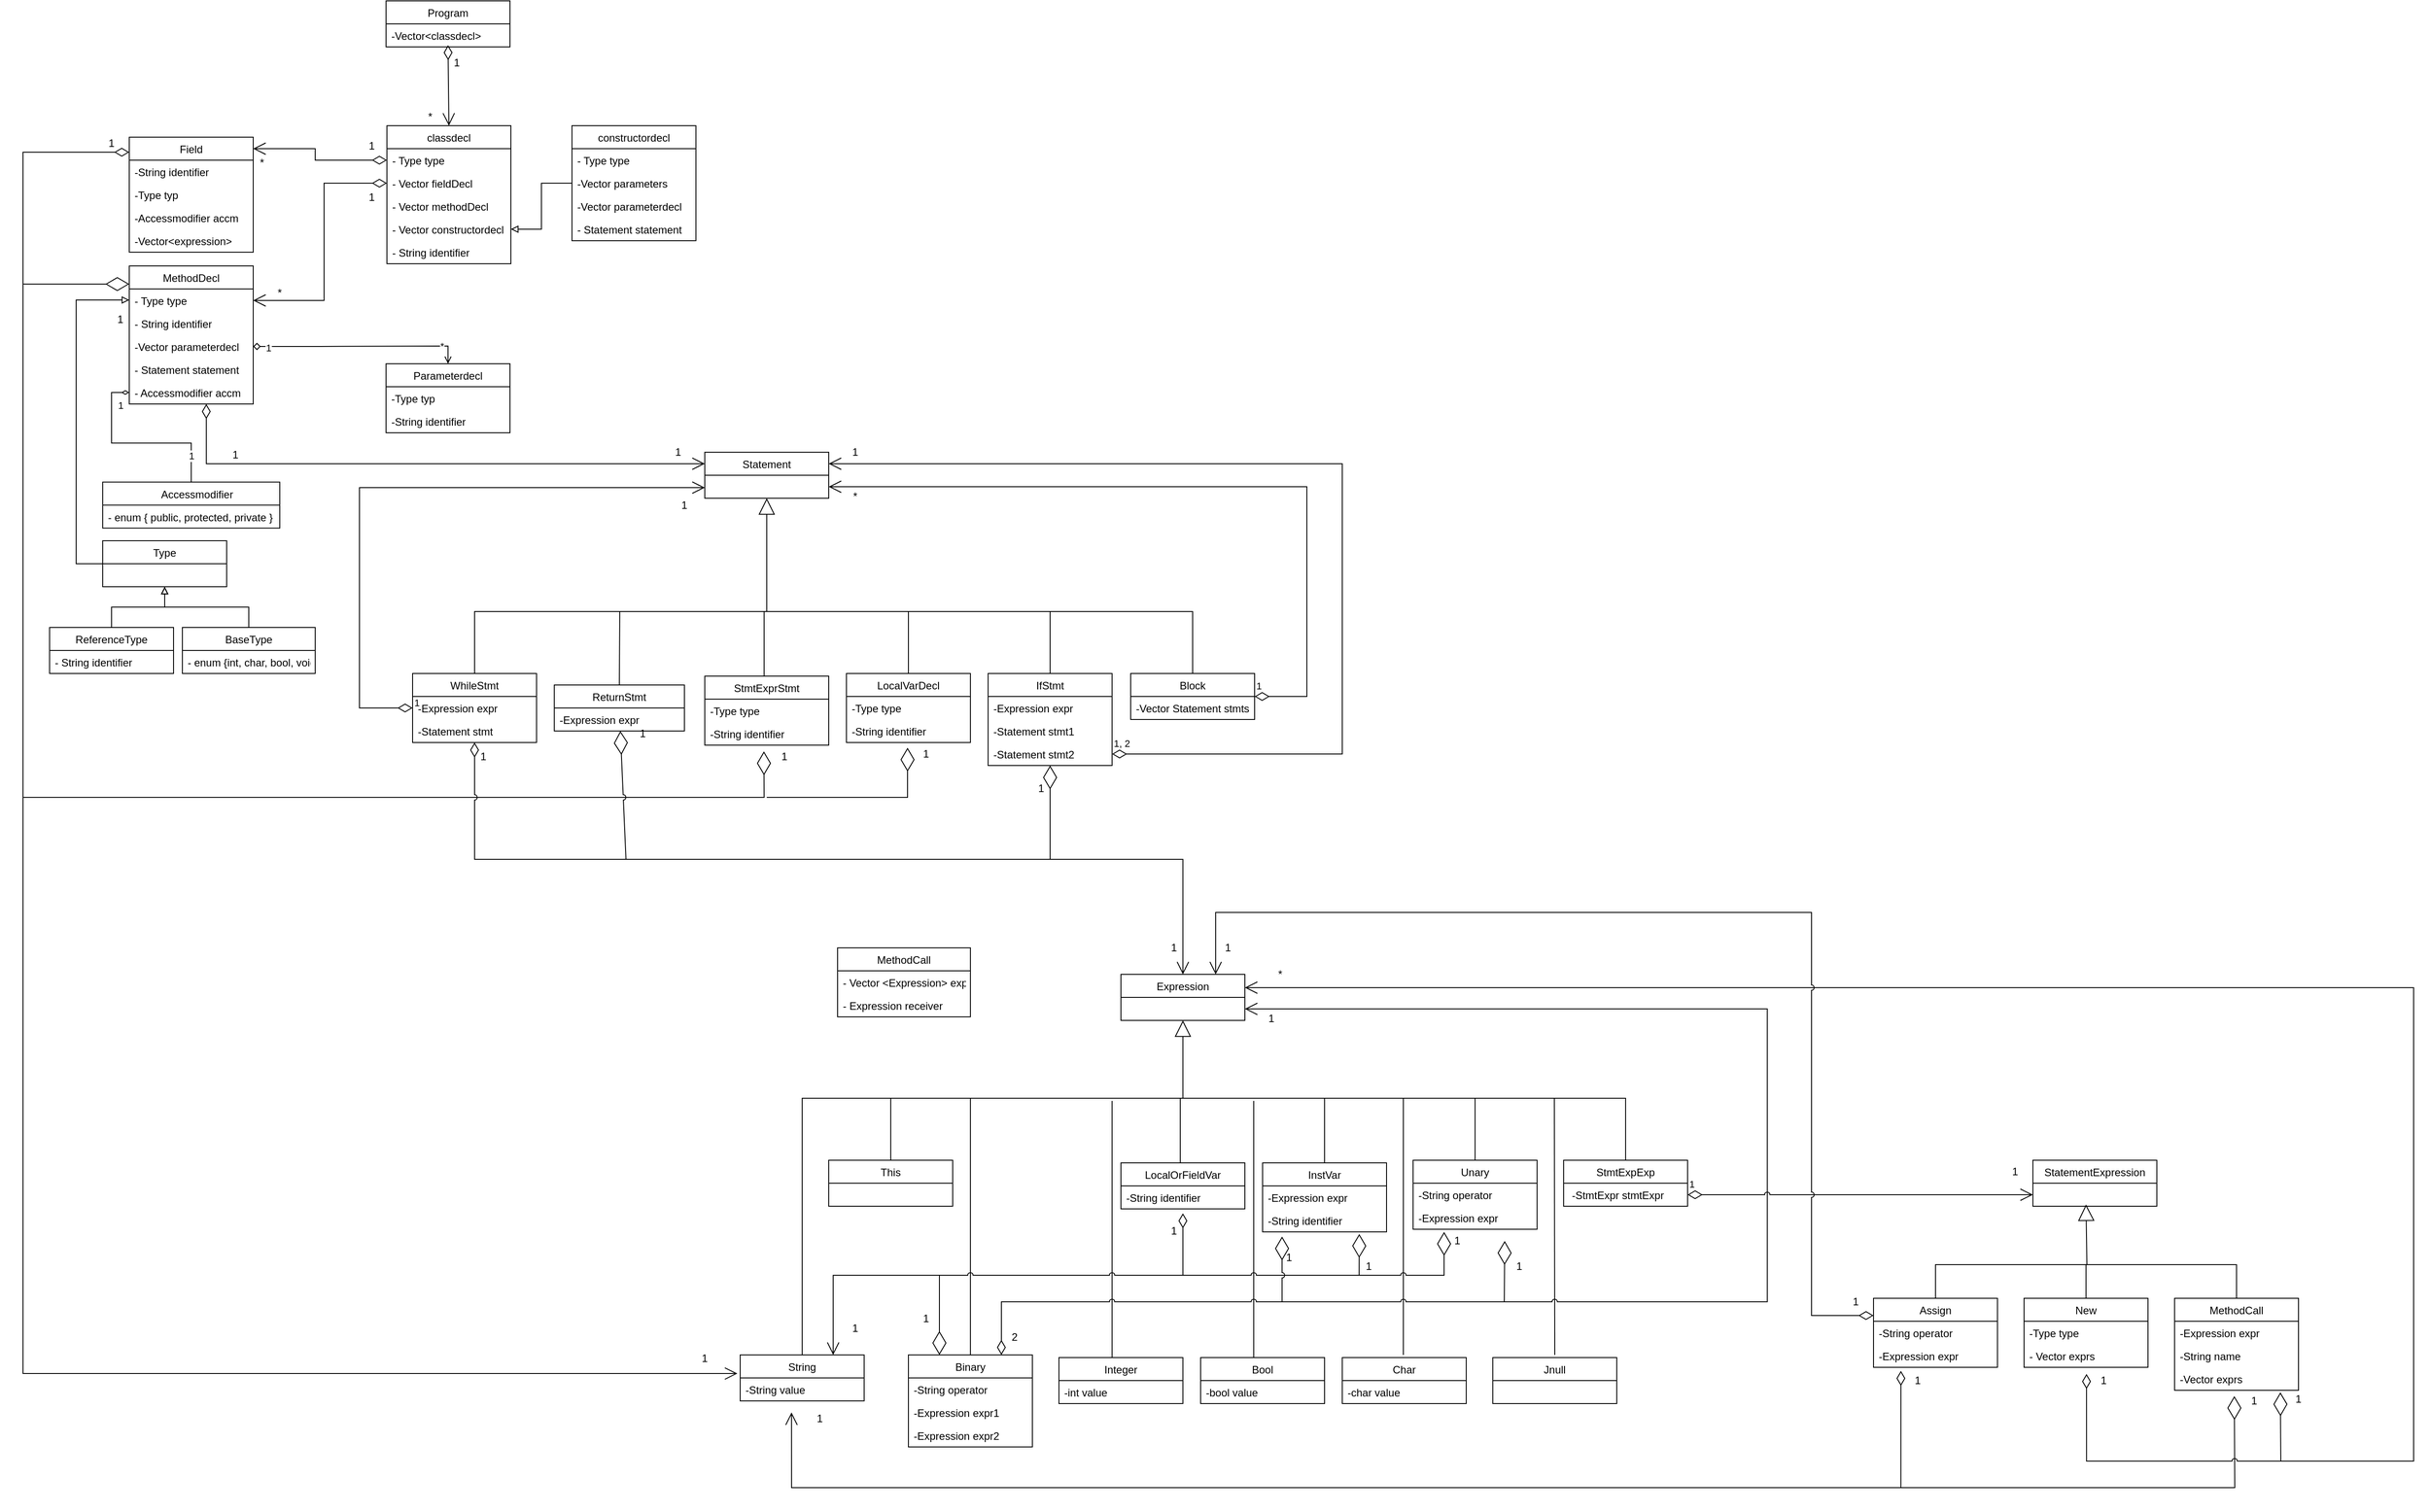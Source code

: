 <mxfile version="17.4.6" type="device"><diagram id="C5RBs43oDa-KdzZeNtuy" name="Page-1"><mxGraphModel dx="1178" dy="637" grid="1" gridSize="10" guides="1" tooltips="1" connect="1" arrows="1" fold="1" page="1" pageScale="1" pageWidth="827" pageHeight="1169" math="0" shadow="0"><root><mxCell id="WIyWlLk6GJQsqaUBKTNV-0"/><mxCell id="WIyWlLk6GJQsqaUBKTNV-1" parent="WIyWlLk6GJQsqaUBKTNV-0"/><mxCell id="VrvGU2W12ch0SbocTRhd-0" value="classdecl" style="swimlane;fontStyle=0;childLayout=stackLayout;horizontal=1;startSize=26;fillColor=none;horizontalStack=0;resizeParent=1;resizeParentMax=0;resizeLast=0;collapsible=1;marginBottom=0;" parent="WIyWlLk6GJQsqaUBKTNV-1" vertex="1"><mxGeometry x="461" y="291" width="140" height="156" as="geometry"/></mxCell><mxCell id="VrvGU2W12ch0SbocTRhd-1" value="- Type type" style="text;strokeColor=none;fillColor=none;align=left;verticalAlign=top;spacingLeft=4;spacingRight=4;overflow=hidden;rotatable=0;points=[[0,0.5],[1,0.5]];portConstraint=eastwest;" parent="VrvGU2W12ch0SbocTRhd-0" vertex="1"><mxGeometry y="26" width="140" height="26" as="geometry"/></mxCell><mxCell id="VrvGU2W12ch0SbocTRhd-2" value="- Vector fieldDecl" style="text;strokeColor=none;fillColor=none;align=left;verticalAlign=top;spacingLeft=4;spacingRight=4;overflow=hidden;rotatable=0;points=[[0,0.5],[1,0.5]];portConstraint=eastwest;" parent="VrvGU2W12ch0SbocTRhd-0" vertex="1"><mxGeometry y="52" width="140" height="26" as="geometry"/></mxCell><mxCell id="VrvGU2W12ch0SbocTRhd-3" value="- Vector methodDecl" style="text;strokeColor=none;fillColor=none;align=left;verticalAlign=top;spacingLeft=4;spacingRight=4;overflow=hidden;rotatable=0;points=[[0,0.5],[1,0.5]];portConstraint=eastwest;" parent="VrvGU2W12ch0SbocTRhd-0" vertex="1"><mxGeometry y="78" width="140" height="26" as="geometry"/></mxCell><mxCell id="FQZKLi0rQuAC29nzpQbV-2" value="- Vector constructordecl" style="text;strokeColor=none;fillColor=none;align=left;verticalAlign=top;spacingLeft=4;spacingRight=4;overflow=hidden;rotatable=0;points=[[0,0.5],[1,0.5]];portConstraint=eastwest;" parent="VrvGU2W12ch0SbocTRhd-0" vertex="1"><mxGeometry y="104" width="140" height="26" as="geometry"/></mxCell><mxCell id="FQZKLi0rQuAC29nzpQbV-13" value="- String identifier" style="text;strokeColor=none;fillColor=none;align=left;verticalAlign=top;spacingLeft=4;spacingRight=4;overflow=hidden;rotatable=0;points=[[0,0.5],[1,0.5]];portConstraint=eastwest;" parent="VrvGU2W12ch0SbocTRhd-0" vertex="1"><mxGeometry y="130" width="140" height="26" as="geometry"/></mxCell><mxCell id="VrvGU2W12ch0SbocTRhd-4" value="Field" style="swimlane;fontStyle=0;childLayout=stackLayout;horizontal=1;startSize=26;fillColor=none;horizontalStack=0;resizeParent=1;resizeParentMax=0;resizeLast=0;collapsible=1;marginBottom=0;" parent="WIyWlLk6GJQsqaUBKTNV-1" vertex="1"><mxGeometry x="170" y="304" width="140" height="130" as="geometry"/></mxCell><mxCell id="VrvGU2W12ch0SbocTRhd-6" value="-String identifier" style="text;strokeColor=none;fillColor=none;align=left;verticalAlign=top;spacingLeft=4;spacingRight=4;overflow=hidden;rotatable=0;points=[[0,0.5],[1,0.5]];portConstraint=eastwest;" parent="VrvGU2W12ch0SbocTRhd-4" vertex="1"><mxGeometry y="26" width="140" height="26" as="geometry"/></mxCell><mxCell id="VrvGU2W12ch0SbocTRhd-7" value="-Type typ" style="text;strokeColor=none;fillColor=none;align=left;verticalAlign=top;spacingLeft=4;spacingRight=4;overflow=hidden;rotatable=0;points=[[0,0.5],[1,0.5]];portConstraint=eastwest;" parent="VrvGU2W12ch0SbocTRhd-4" vertex="1"><mxGeometry y="52" width="140" height="26" as="geometry"/></mxCell><mxCell id="FQZKLi0rQuAC29nzpQbV-3" value="-Accessmodifier accm" style="text;strokeColor=none;fillColor=none;align=left;verticalAlign=top;spacingLeft=4;spacingRight=4;overflow=hidden;rotatable=0;points=[[0,0.5],[1,0.5]];portConstraint=eastwest;" parent="VrvGU2W12ch0SbocTRhd-4" vertex="1"><mxGeometry y="78" width="140" height="26" as="geometry"/></mxCell><mxCell id="FQZKLi0rQuAC29nzpQbV-8" value="-Vector&lt;expression&gt;" style="text;strokeColor=none;fillColor=none;align=left;verticalAlign=top;spacingLeft=4;spacingRight=4;overflow=hidden;rotatable=0;points=[[0,0.5],[1,0.5]];portConstraint=eastwest;" parent="VrvGU2W12ch0SbocTRhd-4" vertex="1"><mxGeometry y="104" width="140" height="26" as="geometry"/></mxCell><mxCell id="VrvGU2W12ch0SbocTRhd-8" value="MethodDecl" style="swimlane;fontStyle=0;childLayout=stackLayout;horizontal=1;startSize=26;fillColor=none;horizontalStack=0;resizeParent=1;resizeParentMax=0;resizeLast=0;collapsible=1;marginBottom=0;" parent="WIyWlLk6GJQsqaUBKTNV-1" vertex="1"><mxGeometry x="170" y="449.5" width="140" height="156" as="geometry"/></mxCell><mxCell id="VrvGU2W12ch0SbocTRhd-9" value="- Type type" style="text;strokeColor=none;fillColor=none;align=left;verticalAlign=top;spacingLeft=4;spacingRight=4;overflow=hidden;rotatable=0;points=[[0,0.5],[1,0.5]];portConstraint=eastwest;" parent="VrvGU2W12ch0SbocTRhd-8" vertex="1"><mxGeometry y="26" width="140" height="26" as="geometry"/></mxCell><mxCell id="VrvGU2W12ch0SbocTRhd-10" value="- String identifier" style="text;strokeColor=none;fillColor=none;align=left;verticalAlign=top;spacingLeft=4;spacingRight=4;overflow=hidden;rotatable=0;points=[[0,0.5],[1,0.5]];portConstraint=eastwest;" parent="VrvGU2W12ch0SbocTRhd-8" vertex="1"><mxGeometry y="52" width="140" height="26" as="geometry"/></mxCell><mxCell id="FQZKLi0rQuAC29nzpQbV-14" value="-Vector parameterdecl" style="text;strokeColor=none;fillColor=none;align=left;verticalAlign=top;spacingLeft=4;spacingRight=4;overflow=hidden;rotatable=0;points=[[0,0.5],[1,0.5]];portConstraint=eastwest;" parent="VrvGU2W12ch0SbocTRhd-8" vertex="1"><mxGeometry y="78" width="140" height="26" as="geometry"/></mxCell><mxCell id="VrvGU2W12ch0SbocTRhd-11" value="- Statement statement" style="text;strokeColor=none;fillColor=none;align=left;verticalAlign=top;spacingLeft=4;spacingRight=4;overflow=hidden;rotatable=0;points=[[0,0.5],[1,0.5]];portConstraint=eastwest;" parent="VrvGU2W12ch0SbocTRhd-8" vertex="1"><mxGeometry y="104" width="140" height="26" as="geometry"/></mxCell><mxCell id="FQZKLi0rQuAC29nzpQbV-10" value="- Accessmodifier accm" style="text;strokeColor=none;fillColor=none;align=left;verticalAlign=top;spacingLeft=4;spacingRight=4;overflow=hidden;rotatable=0;points=[[0,0.5],[1,0.5]];portConstraint=eastwest;" parent="VrvGU2W12ch0SbocTRhd-8" vertex="1"><mxGeometry y="130" width="140" height="26" as="geometry"/></mxCell><mxCell id="VrvGU2W12ch0SbocTRhd-22" value="Statement" style="swimlane;fontStyle=0;childLayout=stackLayout;horizontal=1;startSize=26;fillColor=none;horizontalStack=0;resizeParent=1;resizeParentMax=0;resizeLast=0;collapsible=1;marginBottom=0;" parent="WIyWlLk6GJQsqaUBKTNV-1" vertex="1"><mxGeometry x="820" y="660" width="140" height="52" as="geometry"/></mxCell><mxCell id="VrvGU2W12ch0SbocTRhd-26" value="ReturnStmt" style="swimlane;fontStyle=0;childLayout=stackLayout;horizontal=1;startSize=26;fillColor=none;horizontalStack=0;resizeParent=1;resizeParentMax=0;resizeLast=0;collapsible=1;marginBottom=0;" parent="WIyWlLk6GJQsqaUBKTNV-1" vertex="1"><mxGeometry x="650" y="923" width="147" height="52" as="geometry"/></mxCell><mxCell id="FQZKLi0rQuAC29nzpQbV-61" value="-Expression expr" style="text;strokeColor=none;fillColor=none;align=left;verticalAlign=top;spacingLeft=4;spacingRight=4;overflow=hidden;rotatable=0;points=[[0,0.5],[1,0.5]];portConstraint=eastwest;" parent="VrvGU2W12ch0SbocTRhd-26" vertex="1"><mxGeometry y="26" width="147" height="26" as="geometry"/></mxCell><mxCell id="VrvGU2W12ch0SbocTRhd-30" value="WhileStmt" style="swimlane;fontStyle=0;childLayout=stackLayout;horizontal=1;startSize=26;fillColor=none;horizontalStack=0;resizeParent=1;resizeParentMax=0;resizeLast=0;collapsible=1;marginBottom=0;" parent="WIyWlLk6GJQsqaUBKTNV-1" vertex="1"><mxGeometry x="490" y="910" width="140" height="78" as="geometry"/></mxCell><mxCell id="VrvGU2W12ch0SbocTRhd-31" value="-Expression expr" style="text;strokeColor=none;fillColor=none;align=left;verticalAlign=top;spacingLeft=4;spacingRight=4;overflow=hidden;rotatable=0;points=[[0,0.5],[1,0.5]];portConstraint=eastwest;" parent="VrvGU2W12ch0SbocTRhd-30" vertex="1"><mxGeometry y="26" width="140" height="26" as="geometry"/></mxCell><mxCell id="VrvGU2W12ch0SbocTRhd-32" value="-Statement stmt" style="text;strokeColor=none;fillColor=none;align=left;verticalAlign=top;spacingLeft=4;spacingRight=4;overflow=hidden;rotatable=0;points=[[0,0.5],[1,0.5]];portConstraint=eastwest;" parent="VrvGU2W12ch0SbocTRhd-30" vertex="1"><mxGeometry y="52" width="140" height="26" as="geometry"/></mxCell><mxCell id="VrvGU2W12ch0SbocTRhd-34" value="LocalVarDecl" style="swimlane;fontStyle=0;childLayout=stackLayout;horizontal=1;startSize=26;fillColor=none;horizontalStack=0;resizeParent=1;resizeParentMax=0;resizeLast=0;collapsible=1;marginBottom=0;" parent="WIyWlLk6GJQsqaUBKTNV-1" vertex="1"><mxGeometry x="980" y="910" width="140" height="78" as="geometry"/></mxCell><mxCell id="VrvGU2W12ch0SbocTRhd-35" value="-Type type" style="text;strokeColor=none;fillColor=none;align=left;verticalAlign=top;spacingLeft=4;spacingRight=4;overflow=hidden;rotatable=0;points=[[0,0.5],[1,0.5]];portConstraint=eastwest;" parent="VrvGU2W12ch0SbocTRhd-34" vertex="1"><mxGeometry y="26" width="140" height="26" as="geometry"/></mxCell><mxCell id="VrvGU2W12ch0SbocTRhd-36" value="-String identifier" style="text;strokeColor=none;fillColor=none;align=left;verticalAlign=top;spacingLeft=4;spacingRight=4;overflow=hidden;rotatable=0;points=[[0,0.5],[1,0.5]];portConstraint=eastwest;" parent="VrvGU2W12ch0SbocTRhd-34" vertex="1"><mxGeometry y="52" width="140" height="26" as="geometry"/></mxCell><mxCell id="VrvGU2W12ch0SbocTRhd-38" value="IfStmt" style="swimlane;fontStyle=0;childLayout=stackLayout;horizontal=1;startSize=26;fillColor=none;horizontalStack=0;resizeParent=1;resizeParentMax=0;resizeLast=0;collapsible=1;marginBottom=0;" parent="WIyWlLk6GJQsqaUBKTNV-1" vertex="1"><mxGeometry x="1140" y="910" width="140" height="104" as="geometry"/></mxCell><mxCell id="VrvGU2W12ch0SbocTRhd-39" value="-Expression expr" style="text;strokeColor=none;fillColor=none;align=left;verticalAlign=top;spacingLeft=4;spacingRight=4;overflow=hidden;rotatable=0;points=[[0,0.5],[1,0.5]];portConstraint=eastwest;" parent="VrvGU2W12ch0SbocTRhd-38" vertex="1"><mxGeometry y="26" width="140" height="26" as="geometry"/></mxCell><mxCell id="VrvGU2W12ch0SbocTRhd-40" value="-Statement stmt1" style="text;strokeColor=none;fillColor=none;align=left;verticalAlign=top;spacingLeft=4;spacingRight=4;overflow=hidden;rotatable=0;points=[[0,0.5],[1,0.5]];portConstraint=eastwest;" parent="VrvGU2W12ch0SbocTRhd-38" vertex="1"><mxGeometry y="52" width="140" height="26" as="geometry"/></mxCell><mxCell id="VrvGU2W12ch0SbocTRhd-41" value="-Statement stmt2 " style="text;strokeColor=none;fillColor=none;align=left;verticalAlign=top;spacingLeft=4;spacingRight=4;overflow=hidden;rotatable=0;points=[[0,0.5],[1,0.5]];portConstraint=eastwest;" parent="VrvGU2W12ch0SbocTRhd-38" vertex="1"><mxGeometry y="78" width="140" height="26" as="geometry"/></mxCell><mxCell id="VrvGU2W12ch0SbocTRhd-42" value="StmtExprStmt" style="swimlane;fontStyle=0;childLayout=stackLayout;horizontal=1;startSize=26;fillColor=none;horizontalStack=0;resizeParent=1;resizeParentMax=0;resizeLast=0;collapsible=1;marginBottom=0;" parent="WIyWlLk6GJQsqaUBKTNV-1" vertex="1"><mxGeometry x="820" y="913" width="140" height="78" as="geometry"/></mxCell><mxCell id="VrvGU2W12ch0SbocTRhd-43" value="-Type type" style="text;strokeColor=none;fillColor=none;align=left;verticalAlign=top;spacingLeft=4;spacingRight=4;overflow=hidden;rotatable=0;points=[[0,0.5],[1,0.5]];portConstraint=eastwest;" parent="VrvGU2W12ch0SbocTRhd-42" vertex="1"><mxGeometry y="26" width="140" height="26" as="geometry"/></mxCell><mxCell id="VrvGU2W12ch0SbocTRhd-44" value="-String identifier" style="text;strokeColor=none;fillColor=none;align=left;verticalAlign=top;spacingLeft=4;spacingRight=4;overflow=hidden;rotatable=0;points=[[0,0.5],[1,0.5]];portConstraint=eastwest;" parent="VrvGU2W12ch0SbocTRhd-42" vertex="1"><mxGeometry y="52" width="140" height="26" as="geometry"/></mxCell><mxCell id="VrvGU2W12ch0SbocTRhd-46" value="" style="endArrow=block;endSize=16;endFill=0;html=1;rounded=0;exitX=0.5;exitY=0;exitDx=0;exitDy=0;entryX=0.5;entryY=1;entryDx=0;entryDy=0;" parent="WIyWlLk6GJQsqaUBKTNV-1" source="VrvGU2W12ch0SbocTRhd-30" target="VrvGU2W12ch0SbocTRhd-22" edge="1"><mxGeometry width="160" relative="1" as="geometry"><mxPoint x="690" y="850" as="sourcePoint"/><mxPoint x="850" y="850" as="targetPoint"/><Array as="points"><mxPoint x="560" y="840"/><mxPoint x="890" y="840"/></Array></mxGeometry></mxCell><mxCell id="VrvGU2W12ch0SbocTRhd-51" value="" style="endArrow=none;html=1;rounded=0;exitX=0.5;exitY=0;exitDx=0;exitDy=0;" parent="WIyWlLk6GJQsqaUBKTNV-1" source="VrvGU2W12ch0SbocTRhd-26" edge="1"><mxGeometry width="50" height="50" relative="1" as="geometry"><mxPoint x="650" y="850" as="sourcePoint"/><mxPoint x="724" y="840" as="targetPoint"/></mxGeometry></mxCell><mxCell id="VrvGU2W12ch0SbocTRhd-52" value="" style="endArrow=none;html=1;rounded=0;exitX=0.5;exitY=0;exitDx=0;exitDy=0;" parent="WIyWlLk6GJQsqaUBKTNV-1" edge="1"><mxGeometry width="50" height="50" relative="1" as="geometry"><mxPoint x="887" y="913" as="sourcePoint"/><mxPoint x="887" y="840" as="targetPoint"/></mxGeometry></mxCell><mxCell id="VrvGU2W12ch0SbocTRhd-53" value="" style="endArrow=none;html=1;rounded=0;exitX=0.5;exitY=0;exitDx=0;exitDy=0;" parent="WIyWlLk6GJQsqaUBKTNV-1" source="VrvGU2W12ch0SbocTRhd-34" edge="1"><mxGeometry width="50" height="50" relative="1" as="geometry"><mxPoint x="1030" y="880" as="sourcePoint"/><mxPoint x="890" y="840" as="targetPoint"/><Array as="points"><mxPoint x="1050" y="840"/></Array></mxGeometry></mxCell><mxCell id="VrvGU2W12ch0SbocTRhd-54" value="" style="endArrow=none;html=1;rounded=0;exitX=0.5;exitY=0;exitDx=0;exitDy=0;" parent="WIyWlLk6GJQsqaUBKTNV-1" source="VrvGU2W12ch0SbocTRhd-38" edge="1"><mxGeometry width="50" height="50" relative="1" as="geometry"><mxPoint x="1180" y="850" as="sourcePoint"/><mxPoint x="1050" y="840" as="targetPoint"/><Array as="points"><mxPoint x="1210" y="840"/></Array></mxGeometry></mxCell><mxCell id="VrvGU2W12ch0SbocTRhd-55" value="Expression" style="swimlane;fontStyle=0;childLayout=stackLayout;horizontal=1;startSize=26;fillColor=none;horizontalStack=0;resizeParent=1;resizeParentMax=0;resizeLast=0;collapsible=1;marginBottom=0;" parent="WIyWlLk6GJQsqaUBKTNV-1" vertex="1"><mxGeometry x="1290" y="1250" width="140" height="52" as="geometry"/></mxCell><mxCell id="VrvGU2W12ch0SbocTRhd-63" value="This" style="swimlane;fontStyle=0;childLayout=stackLayout;horizontal=1;startSize=26;fillColor=none;horizontalStack=0;resizeParent=1;resizeParentMax=0;resizeLast=0;collapsible=1;marginBottom=0;" parent="WIyWlLk6GJQsqaUBKTNV-1" vertex="1"><mxGeometry x="960" y="1460" width="140" height="52" as="geometry"/></mxCell><mxCell id="VrvGU2W12ch0SbocTRhd-67" value="InstVar" style="swimlane;fontStyle=0;childLayout=stackLayout;horizontal=1;startSize=26;fillColor=none;horizontalStack=0;resizeParent=1;resizeParentMax=0;resizeLast=0;collapsible=1;marginBottom=0;" parent="WIyWlLk6GJQsqaUBKTNV-1" vertex="1"><mxGeometry x="1450" y="1463" width="140" height="78" as="geometry"/></mxCell><mxCell id="VrvGU2W12ch0SbocTRhd-68" value="-Expression expr" style="text;strokeColor=none;fillColor=none;align=left;verticalAlign=top;spacingLeft=4;spacingRight=4;overflow=hidden;rotatable=0;points=[[0,0.5],[1,0.5]];portConstraint=eastwest;" parent="VrvGU2W12ch0SbocTRhd-67" vertex="1"><mxGeometry y="26" width="140" height="26" as="geometry"/></mxCell><mxCell id="VrvGU2W12ch0SbocTRhd-69" value="-String identifier" style="text;strokeColor=none;fillColor=none;align=left;verticalAlign=top;spacingLeft=4;spacingRight=4;overflow=hidden;rotatable=0;points=[[0,0.5],[1,0.5]];portConstraint=eastwest;" parent="VrvGU2W12ch0SbocTRhd-67" vertex="1"><mxGeometry y="52" width="140" height="26" as="geometry"/></mxCell><mxCell id="VrvGU2W12ch0SbocTRhd-71" value="Unary" style="swimlane;fontStyle=0;childLayout=stackLayout;horizontal=1;startSize=26;fillColor=none;horizontalStack=0;resizeParent=1;resizeParentMax=0;resizeLast=0;collapsible=1;marginBottom=0;" parent="WIyWlLk6GJQsqaUBKTNV-1" vertex="1"><mxGeometry x="1620" y="1460" width="140" height="78" as="geometry"/></mxCell><mxCell id="VrvGU2W12ch0SbocTRhd-72" value="-String operator" style="text;strokeColor=none;fillColor=none;align=left;verticalAlign=top;spacingLeft=4;spacingRight=4;overflow=hidden;rotatable=0;points=[[0,0.5],[1,0.5]];portConstraint=eastwest;" parent="VrvGU2W12ch0SbocTRhd-71" vertex="1"><mxGeometry y="26" width="140" height="26" as="geometry"/></mxCell><mxCell id="VrvGU2W12ch0SbocTRhd-73" value="-Expression expr" style="text;strokeColor=none;fillColor=none;align=left;verticalAlign=top;spacingLeft=4;spacingRight=4;overflow=hidden;rotatable=0;points=[[0,0.5],[1,0.5]];portConstraint=eastwest;" parent="VrvGU2W12ch0SbocTRhd-71" vertex="1"><mxGeometry y="52" width="140" height="26" as="geometry"/></mxCell><mxCell id="VrvGU2W12ch0SbocTRhd-75" value="LocalOrFieldVar" style="swimlane;fontStyle=0;childLayout=stackLayout;horizontal=1;startSize=26;fillColor=none;horizontalStack=0;resizeParent=1;resizeParentMax=0;resizeLast=0;collapsible=1;marginBottom=0;" parent="WIyWlLk6GJQsqaUBKTNV-1" vertex="1"><mxGeometry x="1290" y="1463" width="140" height="52" as="geometry"/></mxCell><mxCell id="VrvGU2W12ch0SbocTRhd-76" value="-String identifier" style="text;strokeColor=none;fillColor=none;align=left;verticalAlign=top;spacingLeft=4;spacingRight=4;overflow=hidden;rotatable=0;points=[[0,0.5],[1,0.5]];portConstraint=eastwest;" parent="VrvGU2W12ch0SbocTRhd-75" vertex="1"><mxGeometry y="26" width="140" height="26" as="geometry"/></mxCell><mxCell id="VrvGU2W12ch0SbocTRhd-79" value="" style="endArrow=block;endSize=16;endFill=0;html=1;rounded=0;exitX=0.5;exitY=0;exitDx=0;exitDy=0;entryX=0.5;entryY=1;entryDx=0;entryDy=0;" parent="WIyWlLk6GJQsqaUBKTNV-1" source="VrvGU2W12ch0SbocTRhd-63" target="VrvGU2W12ch0SbocTRhd-55" edge="1"><mxGeometry width="160" relative="1" as="geometry"><mxPoint x="1160" y="1400" as="sourcePoint"/><mxPoint x="1320" y="1400" as="targetPoint"/><Array as="points"><mxPoint x="1030" y="1390"/><mxPoint x="1360" y="1390"/></Array></mxGeometry></mxCell><mxCell id="VrvGU2W12ch0SbocTRhd-81" value="" style="endArrow=none;html=1;rounded=0;exitX=0.5;exitY=0;exitDx=0;exitDy=0;" parent="WIyWlLk6GJQsqaUBKTNV-1" edge="1"><mxGeometry width="50" height="50" relative="1" as="geometry"><mxPoint x="1357" y="1463" as="sourcePoint"/><mxPoint x="1357" y="1390" as="targetPoint"/></mxGeometry></mxCell><mxCell id="VrvGU2W12ch0SbocTRhd-82" value="" style="endArrow=none;html=1;rounded=0;exitX=0.5;exitY=0;exitDx=0;exitDy=0;" parent="WIyWlLk6GJQsqaUBKTNV-1" source="VrvGU2W12ch0SbocTRhd-67" edge="1"><mxGeometry width="50" height="50" relative="1" as="geometry"><mxPoint x="1500" y="1430" as="sourcePoint"/><mxPoint x="1360" y="1390" as="targetPoint"/><Array as="points"><mxPoint x="1520" y="1390"/></Array></mxGeometry></mxCell><mxCell id="VrvGU2W12ch0SbocTRhd-83" value="" style="endArrow=none;html=1;rounded=0;exitX=0.5;exitY=0;exitDx=0;exitDy=0;" parent="WIyWlLk6GJQsqaUBKTNV-1" source="VrvGU2W12ch0SbocTRhd-71" edge="1"><mxGeometry width="50" height="50" relative="1" as="geometry"><mxPoint x="1650" y="1400" as="sourcePoint"/><mxPoint x="1520" y="1390" as="targetPoint"/><Array as="points"><mxPoint x="1690" y="1390"/></Array></mxGeometry></mxCell><mxCell id="VrvGU2W12ch0SbocTRhd-84" value="Integer" style="swimlane;fontStyle=0;childLayout=stackLayout;horizontal=1;startSize=26;fillColor=none;horizontalStack=0;resizeParent=1;resizeParentMax=0;resizeLast=0;collapsible=1;marginBottom=0;" parent="WIyWlLk6GJQsqaUBKTNV-1" vertex="1"><mxGeometry x="1220" y="1683" width="140" height="52" as="geometry"/></mxCell><mxCell id="VrvGU2W12ch0SbocTRhd-85" value="-int value" style="text;strokeColor=none;fillColor=none;align=left;verticalAlign=top;spacingLeft=4;spacingRight=4;overflow=hidden;rotatable=0;points=[[0,0.5],[1,0.5]];portConstraint=eastwest;" parent="VrvGU2W12ch0SbocTRhd-84" vertex="1"><mxGeometry y="26" width="140" height="26" as="geometry"/></mxCell><mxCell id="VrvGU2W12ch0SbocTRhd-88" value="Binary" style="swimlane;fontStyle=0;childLayout=stackLayout;horizontal=1;startSize=26;fillColor=none;horizontalStack=0;resizeParent=1;resizeParentMax=0;resizeLast=0;collapsible=1;marginBottom=0;" parent="WIyWlLk6GJQsqaUBKTNV-1" vertex="1"><mxGeometry x="1050" y="1680" width="140" height="104" as="geometry"/></mxCell><mxCell id="VrvGU2W12ch0SbocTRhd-89" value="-String operator" style="text;strokeColor=none;fillColor=none;align=left;verticalAlign=top;spacingLeft=4;spacingRight=4;overflow=hidden;rotatable=0;points=[[0,0.5],[1,0.5]];portConstraint=eastwest;" parent="VrvGU2W12ch0SbocTRhd-88" vertex="1"><mxGeometry y="26" width="140" height="26" as="geometry"/></mxCell><mxCell id="VrvGU2W12ch0SbocTRhd-90" value="-Expression expr1" style="text;strokeColor=none;fillColor=none;align=left;verticalAlign=top;spacingLeft=4;spacingRight=4;overflow=hidden;rotatable=0;points=[[0,0.5],[1,0.5]];portConstraint=eastwest;" parent="VrvGU2W12ch0SbocTRhd-88" vertex="1"><mxGeometry y="52" width="140" height="26" as="geometry"/></mxCell><mxCell id="VrvGU2W12ch0SbocTRhd-91" value="-Expression expr2" style="text;strokeColor=none;fillColor=none;align=left;verticalAlign=top;spacingLeft=4;spacingRight=4;overflow=hidden;rotatable=0;points=[[0,0.5],[1,0.5]];portConstraint=eastwest;" parent="VrvGU2W12ch0SbocTRhd-88" vertex="1"><mxGeometry y="78" width="140" height="26" as="geometry"/></mxCell><mxCell id="VrvGU2W12ch0SbocTRhd-92" value="Char" style="swimlane;fontStyle=0;childLayout=stackLayout;horizontal=1;startSize=26;fillColor=none;horizontalStack=0;resizeParent=1;resizeParentMax=0;resizeLast=0;collapsible=1;marginBottom=0;" parent="WIyWlLk6GJQsqaUBKTNV-1" vertex="1"><mxGeometry x="1540" y="1683" width="140" height="52" as="geometry"/></mxCell><mxCell id="VrvGU2W12ch0SbocTRhd-93" value="-char value" style="text;strokeColor=none;fillColor=none;align=left;verticalAlign=top;spacingLeft=4;spacingRight=4;overflow=hidden;rotatable=0;points=[[0,0.5],[1,0.5]];portConstraint=eastwest;" parent="VrvGU2W12ch0SbocTRhd-92" vertex="1"><mxGeometry y="26" width="140" height="26" as="geometry"/></mxCell><mxCell id="VrvGU2W12ch0SbocTRhd-100" value="Bool" style="swimlane;fontStyle=0;childLayout=stackLayout;horizontal=1;startSize=26;fillColor=none;horizontalStack=0;resizeParent=1;resizeParentMax=0;resizeLast=0;collapsible=1;marginBottom=0;" parent="WIyWlLk6GJQsqaUBKTNV-1" vertex="1"><mxGeometry x="1380" y="1683" width="140" height="52" as="geometry"/></mxCell><mxCell id="VrvGU2W12ch0SbocTRhd-101" value="-bool value" style="text;strokeColor=none;fillColor=none;align=left;verticalAlign=top;spacingLeft=4;spacingRight=4;overflow=hidden;rotatable=0;points=[[0,0.5],[1,0.5]];portConstraint=eastwest;" parent="VrvGU2W12ch0SbocTRhd-100" vertex="1"><mxGeometry y="26" width="140" height="26" as="geometry"/></mxCell><mxCell id="VrvGU2W12ch0SbocTRhd-104" value="Jnull" style="swimlane;fontStyle=0;childLayout=stackLayout;horizontal=1;startSize=26;fillColor=none;horizontalStack=0;resizeParent=1;resizeParentMax=0;resizeLast=0;collapsible=1;marginBottom=0;" parent="WIyWlLk6GJQsqaUBKTNV-1" vertex="1"><mxGeometry x="1710" y="1683" width="140" height="52" as="geometry"/></mxCell><mxCell id="VrvGU2W12ch0SbocTRhd-108" value="String" style="swimlane;fontStyle=0;childLayout=stackLayout;horizontal=1;startSize=26;fillColor=none;horizontalStack=0;resizeParent=1;resizeParentMax=0;resizeLast=0;collapsible=1;marginBottom=0;" parent="WIyWlLk6GJQsqaUBKTNV-1" vertex="1"><mxGeometry x="860" y="1680" width="140" height="52" as="geometry"/></mxCell><mxCell id="VrvGU2W12ch0SbocTRhd-109" value="-String value" style="text;strokeColor=none;fillColor=none;align=left;verticalAlign=top;spacingLeft=4;spacingRight=4;overflow=hidden;rotatable=0;points=[[0,0.5],[1,0.5]];portConstraint=eastwest;" parent="VrvGU2W12ch0SbocTRhd-108" vertex="1"><mxGeometry y="26" width="140" height="26" as="geometry"/></mxCell><mxCell id="VrvGU2W12ch0SbocTRhd-112" value="StmtExpExp" style="swimlane;fontStyle=0;childLayout=stackLayout;horizontal=1;startSize=26;fillColor=none;horizontalStack=0;resizeParent=1;resizeParentMax=0;resizeLast=0;collapsible=1;marginBottom=0;" parent="WIyWlLk6GJQsqaUBKTNV-1" vertex="1"><mxGeometry x="1790" y="1460" width="140" height="52" as="geometry"/></mxCell><mxCell id="VrvGU2W12ch0SbocTRhd-113" value=" -StmtExpr stmtExpr" style="text;strokeColor=none;fillColor=none;align=left;verticalAlign=top;spacingLeft=4;spacingRight=4;overflow=hidden;rotatable=0;points=[[0,0.5],[1,0.5]];portConstraint=eastwest;" parent="VrvGU2W12ch0SbocTRhd-112" vertex="1"><mxGeometry y="26" width="140" height="26" as="geometry"/></mxCell><mxCell id="VrvGU2W12ch0SbocTRhd-116" value="" style="endArrow=none;html=1;rounded=0;exitX=0.5;exitY=0;exitDx=0;exitDy=0;" parent="WIyWlLk6GJQsqaUBKTNV-1" source="VrvGU2W12ch0SbocTRhd-112" edge="1"><mxGeometry width="50" height="50" relative="1" as="geometry"><mxPoint x="1810" y="1640" as="sourcePoint"/><mxPoint x="1680" y="1390" as="targetPoint"/><Array as="points"><mxPoint x="1860" y="1390"/></Array></mxGeometry></mxCell><mxCell id="VrvGU2W12ch0SbocTRhd-117" value="" style="endArrow=none;html=1;rounded=0;exitX=0.5;exitY=0;exitDx=0;exitDy=0;" parent="WIyWlLk6GJQsqaUBKTNV-1" source="VrvGU2W12ch0SbocTRhd-108" edge="1"><mxGeometry width="50" height="50" relative="1" as="geometry"><mxPoint x="870" y="1460" as="sourcePoint"/><mxPoint x="1030" y="1390" as="targetPoint"/><Array as="points"><mxPoint x="930" y="1390"/></Array></mxGeometry></mxCell><mxCell id="VrvGU2W12ch0SbocTRhd-118" value="" style="endArrow=none;html=1;rounded=0;exitX=0.5;exitY=0;exitDx=0;exitDy=0;" parent="WIyWlLk6GJQsqaUBKTNV-1" source="VrvGU2W12ch0SbocTRhd-88" edge="1"><mxGeometry width="50" height="50" relative="1" as="geometry"><mxPoint x="1130" y="1650" as="sourcePoint"/><mxPoint x="1120" y="1390" as="targetPoint"/></mxGeometry></mxCell><mxCell id="VrvGU2W12ch0SbocTRhd-119" value="" style="endArrow=none;html=1;rounded=0;exitX=0.5;exitY=0;exitDx=0;exitDy=0;" parent="WIyWlLk6GJQsqaUBKTNV-1" edge="1"><mxGeometry width="50" height="50" relative="1" as="geometry"><mxPoint x="1280" y="1683" as="sourcePoint"/><mxPoint x="1280" y="1393" as="targetPoint"/></mxGeometry></mxCell><mxCell id="VrvGU2W12ch0SbocTRhd-120" value="" style="endArrow=none;html=1;rounded=0;exitX=0.5;exitY=0;exitDx=0;exitDy=0;" parent="WIyWlLk6GJQsqaUBKTNV-1" edge="1"><mxGeometry width="50" height="50" relative="1" as="geometry"><mxPoint x="1440" y="1683" as="sourcePoint"/><mxPoint x="1440" y="1393" as="targetPoint"/></mxGeometry></mxCell><mxCell id="VrvGU2W12ch0SbocTRhd-121" value="" style="endArrow=none;html=1;rounded=0;exitX=0.5;exitY=0;exitDx=0;exitDy=0;" parent="WIyWlLk6GJQsqaUBKTNV-1" edge="1"><mxGeometry width="50" height="50" relative="1" as="geometry"><mxPoint x="1609" y="1680" as="sourcePoint"/><mxPoint x="1609" y="1390" as="targetPoint"/></mxGeometry></mxCell><mxCell id="VrvGU2W12ch0SbocTRhd-122" value="" style="endArrow=none;html=1;rounded=0;" parent="WIyWlLk6GJQsqaUBKTNV-1" edge="1"><mxGeometry width="50" height="50" relative="1" as="geometry"><mxPoint x="1780" y="1680" as="sourcePoint"/><mxPoint x="1779.5" y="1390" as="targetPoint"/></mxGeometry></mxCell><mxCell id="VrvGU2W12ch0SbocTRhd-128" value="StatementExpression" style="swimlane;fontStyle=0;childLayout=stackLayout;horizontal=1;startSize=26;fillColor=none;horizontalStack=0;resizeParent=1;resizeParentMax=0;resizeLast=0;collapsible=1;marginBottom=0;" parent="WIyWlLk6GJQsqaUBKTNV-1" vertex="1"><mxGeometry x="2320" y="1460" width="140" height="52" as="geometry"/></mxCell><mxCell id="VrvGU2W12ch0SbocTRhd-136" value="Assign" style="swimlane;fontStyle=0;childLayout=stackLayout;horizontal=1;startSize=26;fillColor=none;horizontalStack=0;resizeParent=1;resizeParentMax=0;resizeLast=0;collapsible=1;marginBottom=0;" parent="WIyWlLk6GJQsqaUBKTNV-1" vertex="1"><mxGeometry x="2140" y="1616" width="140" height="78" as="geometry"/></mxCell><mxCell id="VrvGU2W12ch0SbocTRhd-129" value="-String operator" style="text;strokeColor=none;fillColor=none;align=left;verticalAlign=top;spacingLeft=4;spacingRight=4;overflow=hidden;rotatable=0;points=[[0,0.5],[1,0.5]];portConstraint=eastwest;" parent="VrvGU2W12ch0SbocTRhd-136" vertex="1"><mxGeometry y="26" width="140" height="26" as="geometry"/></mxCell><mxCell id="VrvGU2W12ch0SbocTRhd-137" value="-Expression expr" style="text;strokeColor=none;fillColor=none;align=left;verticalAlign=top;spacingLeft=4;spacingRight=4;overflow=hidden;rotatable=0;points=[[0,0.5],[1,0.5]];portConstraint=eastwest;" parent="VrvGU2W12ch0SbocTRhd-136" vertex="1"><mxGeometry y="52" width="140" height="26" as="geometry"/></mxCell><mxCell id="VrvGU2W12ch0SbocTRhd-140" value="New" style="swimlane;fontStyle=0;childLayout=stackLayout;horizontal=1;startSize=26;fillColor=none;horizontalStack=0;resizeParent=1;resizeParentMax=0;resizeLast=0;collapsible=1;marginBottom=0;" parent="WIyWlLk6GJQsqaUBKTNV-1" vertex="1"><mxGeometry x="2310" y="1616" width="140" height="78" as="geometry"/></mxCell><mxCell id="VrvGU2W12ch0SbocTRhd-141" value="-Type type" style="text;strokeColor=none;fillColor=none;align=left;verticalAlign=top;spacingLeft=4;spacingRight=4;overflow=hidden;rotatable=0;points=[[0,0.5],[1,0.5]];portConstraint=eastwest;" parent="VrvGU2W12ch0SbocTRhd-140" vertex="1"><mxGeometry y="26" width="140" height="26" as="geometry"/></mxCell><mxCell id="VrvGU2W12ch0SbocTRhd-142" value="- Vector exprs" style="text;strokeColor=none;fillColor=none;align=left;verticalAlign=top;spacingLeft=4;spacingRight=4;overflow=hidden;rotatable=0;points=[[0,0.5],[1,0.5]];portConstraint=eastwest;" parent="VrvGU2W12ch0SbocTRhd-140" vertex="1"><mxGeometry y="52" width="140" height="26" as="geometry"/></mxCell><mxCell id="VrvGU2W12ch0SbocTRhd-145" value="MethodCall" style="swimlane;fontStyle=0;childLayout=stackLayout;horizontal=1;startSize=26;fillColor=none;horizontalStack=0;resizeParent=1;resizeParentMax=0;resizeLast=0;collapsible=1;marginBottom=0;" parent="WIyWlLk6GJQsqaUBKTNV-1" vertex="1"><mxGeometry x="2480" y="1616" width="140" height="104" as="geometry"/></mxCell><mxCell id="VrvGU2W12ch0SbocTRhd-146" value="-Expression expr" style="text;strokeColor=none;fillColor=none;align=left;verticalAlign=top;spacingLeft=4;spacingRight=4;overflow=hidden;rotatable=0;points=[[0,0.5],[1,0.5]];portConstraint=eastwest;" parent="VrvGU2W12ch0SbocTRhd-145" vertex="1"><mxGeometry y="26" width="140" height="26" as="geometry"/></mxCell><mxCell id="VrvGU2W12ch0SbocTRhd-147" value="-String name" style="text;strokeColor=none;fillColor=none;align=left;verticalAlign=top;spacingLeft=4;spacingRight=4;overflow=hidden;rotatable=0;points=[[0,0.5],[1,0.5]];portConstraint=eastwest;" parent="VrvGU2W12ch0SbocTRhd-145" vertex="1"><mxGeometry y="52" width="140" height="26" as="geometry"/></mxCell><mxCell id="VrvGU2W12ch0SbocTRhd-148" value="-Vector exprs" style="text;strokeColor=none;fillColor=none;align=left;verticalAlign=top;spacingLeft=4;spacingRight=4;overflow=hidden;rotatable=0;points=[[0,0.5],[1,0.5]];portConstraint=eastwest;" parent="VrvGU2W12ch0SbocTRhd-145" vertex="1"><mxGeometry y="78" width="140" height="26" as="geometry"/></mxCell><mxCell id="VrvGU2W12ch0SbocTRhd-150" value="" style="endArrow=block;endSize=16;endFill=0;html=1;rounded=0;exitX=0.5;exitY=0;exitDx=0;exitDy=0;" parent="WIyWlLk6GJQsqaUBKTNV-1" source="VrvGU2W12ch0SbocTRhd-136" edge="1"><mxGeometry width="160" relative="1" as="geometry"><mxPoint x="2230" y="1648" as="sourcePoint"/><mxPoint x="2380" y="1510" as="targetPoint"/><Array as="points"><mxPoint x="2210" y="1578"/><mxPoint x="2381" y="1578"/></Array></mxGeometry></mxCell><mxCell id="VrvGU2W12ch0SbocTRhd-151" value="" style="endArrow=none;html=1;rounded=0;exitX=0.5;exitY=0;exitDx=0;exitDy=0;" parent="WIyWlLk6GJQsqaUBKTNV-1" source="VrvGU2W12ch0SbocTRhd-140" edge="1"><mxGeometry width="50" height="50" relative="1" as="geometry"><mxPoint x="2430" y="1608" as="sourcePoint"/><mxPoint x="2380" y="1578" as="targetPoint"/></mxGeometry></mxCell><mxCell id="VrvGU2W12ch0SbocTRhd-152" value="" style="endArrow=none;html=1;rounded=0;exitX=0.5;exitY=0;exitDx=0;exitDy=0;" parent="WIyWlLk6GJQsqaUBKTNV-1" source="VrvGU2W12ch0SbocTRhd-145" edge="1"><mxGeometry width="50" height="50" relative="1" as="geometry"><mxPoint x="2550" y="1568" as="sourcePoint"/><mxPoint x="2380" y="1578" as="targetPoint"/><Array as="points"><mxPoint x="2550" y="1578"/></Array></mxGeometry></mxCell><mxCell id="VrvGU2W12ch0SbocTRhd-154" value="Block" style="swimlane;fontStyle=0;childLayout=stackLayout;horizontal=1;startSize=26;fillColor=none;horizontalStack=0;resizeParent=1;resizeParentMax=0;resizeLast=0;collapsible=1;marginBottom=0;" parent="WIyWlLk6GJQsqaUBKTNV-1" vertex="1"><mxGeometry x="1301" y="910" width="140" height="52" as="geometry"/></mxCell><mxCell id="VrvGU2W12ch0SbocTRhd-155" value="-Vector Statement stmts" style="text;strokeColor=none;fillColor=none;align=left;verticalAlign=top;spacingLeft=4;spacingRight=4;overflow=hidden;rotatable=0;points=[[0,0.5],[1,0.5]];portConstraint=eastwest;" parent="VrvGU2W12ch0SbocTRhd-154" vertex="1"><mxGeometry y="26" width="140" height="26" as="geometry"/></mxCell><mxCell id="VrvGU2W12ch0SbocTRhd-158" value="" style="endArrow=none;html=1;rounded=0;exitX=0.5;exitY=0;exitDx=0;exitDy=0;" parent="WIyWlLk6GJQsqaUBKTNV-1" source="VrvGU2W12ch0SbocTRhd-154" edge="1"><mxGeometry width="50" height="50" relative="1" as="geometry"><mxPoint x="1350" y="830" as="sourcePoint"/><mxPoint x="1210" y="840" as="targetPoint"/><Array as="points"><mxPoint x="1371" y="840"/></Array></mxGeometry></mxCell><mxCell id="VrvGU2W12ch0SbocTRhd-163" value="Program" style="swimlane;fontStyle=0;childLayout=stackLayout;horizontal=1;startSize=26;fillColor=none;horizontalStack=0;resizeParent=1;resizeParentMax=0;resizeLast=0;collapsible=1;marginBottom=0;" parent="WIyWlLk6GJQsqaUBKTNV-1" vertex="1"><mxGeometry x="460" y="150" width="140" height="52" as="geometry"/></mxCell><mxCell id="VrvGU2W12ch0SbocTRhd-164" value="-Vector&lt;classdecl&gt;" style="text;strokeColor=none;fillColor=none;align=left;verticalAlign=top;spacingLeft=4;spacingRight=4;overflow=hidden;rotatable=0;points=[[0,0.5],[1,0.5]];portConstraint=eastwest;" parent="VrvGU2W12ch0SbocTRhd-163" vertex="1"><mxGeometry y="26" width="140" height="26" as="geometry"/></mxCell><mxCell id="VrvGU2W12ch0SbocTRhd-166" value="" style="endArrow=open;html=1;endSize=12;startArrow=diamondThin;startSize=14;startFill=0;edgeStyle=orthogonalEdgeStyle;align=left;verticalAlign=bottom;rounded=0;entryX=0.5;entryY=0;entryDx=0;entryDy=0;" parent="WIyWlLk6GJQsqaUBKTNV-1" target="VrvGU2W12ch0SbocTRhd-0" edge="1"><mxGeometry x="-1" y="3" relative="1" as="geometry"><mxPoint x="530" y="200" as="sourcePoint"/><mxPoint x="700" y="260" as="targetPoint"/></mxGeometry></mxCell><mxCell id="VrvGU2W12ch0SbocTRhd-168" value="1" style="text;html=1;strokeColor=none;fillColor=none;align=center;verticalAlign=middle;whiteSpace=wrap;rounded=0;" parent="WIyWlLk6GJQsqaUBKTNV-1" vertex="1"><mxGeometry x="510" y="210" width="60" height="20" as="geometry"/></mxCell><mxCell id="VrvGU2W12ch0SbocTRhd-169" value="*" style="text;html=1;strokeColor=none;fillColor=none;align=center;verticalAlign=middle;whiteSpace=wrap;rounded=0;" parent="WIyWlLk6GJQsqaUBKTNV-1" vertex="1"><mxGeometry x="480" y="271" width="60" height="20" as="geometry"/></mxCell><mxCell id="VrvGU2W12ch0SbocTRhd-170" value="" style="endArrow=open;html=1;endSize=12;startArrow=diamondThin;startSize=14;startFill=0;edgeStyle=orthogonalEdgeStyle;align=left;verticalAlign=bottom;rounded=0;exitX=0;exitY=0.25;exitDx=0;exitDy=0;" parent="WIyWlLk6GJQsqaUBKTNV-1" source="VrvGU2W12ch0SbocTRhd-0" edge="1"><mxGeometry x="-1" y="3" relative="1" as="geometry"><mxPoint x="380.0" y="320.5" as="sourcePoint"/><mxPoint x="310" y="317" as="targetPoint"/><Array as="points"><mxPoint x="380" y="317"/></Array></mxGeometry></mxCell><mxCell id="VrvGU2W12ch0SbocTRhd-171" value="1" style="text;html=1;strokeColor=none;fillColor=none;align=center;verticalAlign=middle;whiteSpace=wrap;rounded=0;" parent="WIyWlLk6GJQsqaUBKTNV-1" vertex="1"><mxGeometry x="414" y="304" width="60" height="19.5" as="geometry"/></mxCell><mxCell id="VrvGU2W12ch0SbocTRhd-172" value="*" style="text;html=1;strokeColor=none;fillColor=none;align=center;verticalAlign=middle;whiteSpace=wrap;rounded=0;" parent="WIyWlLk6GJQsqaUBKTNV-1" vertex="1"><mxGeometry x="290" y="323" width="60" height="20" as="geometry"/></mxCell><mxCell id="VrvGU2W12ch0SbocTRhd-174" value="" style="endArrow=open;html=1;endSize=12;startArrow=diamondThin;startSize=14;startFill=0;edgeStyle=orthogonalEdgeStyle;align=left;verticalAlign=bottom;rounded=0;exitX=0;exitY=0.5;exitDx=0;exitDy=0;entryX=1;entryY=0.5;entryDx=0;entryDy=0;" parent="WIyWlLk6GJQsqaUBKTNV-1" source="VrvGU2W12ch0SbocTRhd-2" target="VrvGU2W12ch0SbocTRhd-9" edge="1"><mxGeometry x="-1" y="3" relative="1" as="geometry"><mxPoint x="470" y="368.47" as="sourcePoint"/><mxPoint x="320" y="368.47" as="targetPoint"/><Array as="points"><mxPoint x="390" y="356"/><mxPoint x="390" y="488"/></Array></mxGeometry></mxCell><mxCell id="VrvGU2W12ch0SbocTRhd-175" value="1" style="text;html=1;strokeColor=none;fillColor=none;align=center;verticalAlign=middle;whiteSpace=wrap;rounded=0;" parent="WIyWlLk6GJQsqaUBKTNV-1" vertex="1"><mxGeometry x="414" y="362.5" width="60" height="19.5" as="geometry"/></mxCell><mxCell id="VrvGU2W12ch0SbocTRhd-176" value="*" style="text;html=1;strokeColor=none;fillColor=none;align=center;verticalAlign=middle;whiteSpace=wrap;rounded=0;" parent="WIyWlLk6GJQsqaUBKTNV-1" vertex="1"><mxGeometry x="310" y="470" width="60" height="20" as="geometry"/></mxCell><mxCell id="VrvGU2W12ch0SbocTRhd-182" value="" style="endArrow=open;html=1;endSize=12;startArrow=diamondThin;startSize=14;startFill=0;edgeStyle=orthogonalEdgeStyle;align=left;verticalAlign=bottom;rounded=0;entryX=-0.023;entryY=0.404;entryDx=0;entryDy=0;entryPerimeter=0;" parent="WIyWlLk6GJQsqaUBKTNV-1" source="VrvGU2W12ch0SbocTRhd-4" target="VrvGU2W12ch0SbocTRhd-108" edge="1"><mxGeometry x="-1" y="3" relative="1" as="geometry"><mxPoint x="150" y="320.5" as="sourcePoint"/><mxPoint x="840" y="1706.5" as="targetPoint"/><Array as="points"><mxPoint x="50" y="321"/><mxPoint x="50" y="1701"/></Array></mxGeometry></mxCell><mxCell id="VrvGU2W12ch0SbocTRhd-183" value="1" style="text;html=1;strokeColor=none;fillColor=none;align=center;verticalAlign=middle;whiteSpace=wrap;rounded=0;" parent="WIyWlLk6GJQsqaUBKTNV-1" vertex="1"><mxGeometry x="120" y="301" width="60" height="19.5" as="geometry"/></mxCell><mxCell id="VrvGU2W12ch0SbocTRhd-185" value="" style="endArrow=diamondThin;endFill=0;endSize=24;html=1;rounded=0;" parent="WIyWlLk6GJQsqaUBKTNV-1" edge="1"><mxGeometry width="160" relative="1" as="geometry"><mxPoint x="50" y="470" as="sourcePoint"/><mxPoint x="170" y="470" as="targetPoint"/></mxGeometry></mxCell><mxCell id="VrvGU2W12ch0SbocTRhd-186" value="1" style="text;html=1;strokeColor=none;fillColor=none;align=center;verticalAlign=middle;whiteSpace=wrap;rounded=0;" parent="WIyWlLk6GJQsqaUBKTNV-1" vertex="1"><mxGeometry x="130" y="500" width="60" height="19.5" as="geometry"/></mxCell><mxCell id="VrvGU2W12ch0SbocTRhd-190" value="1" style="text;html=1;strokeColor=none;fillColor=none;align=center;verticalAlign=middle;whiteSpace=wrap;rounded=0;" parent="WIyWlLk6GJQsqaUBKTNV-1" vertex="1"><mxGeometry x="760" y="650" width="60" height="19.5" as="geometry"/></mxCell><mxCell id="VrvGU2W12ch0SbocTRhd-192" value="" style="endArrow=diamondThin;endFill=0;endSize=24;html=1;rounded=0;entryX=0.477;entryY=1.269;entryDx=0;entryDy=0;entryPerimeter=0;" parent="WIyWlLk6GJQsqaUBKTNV-1" target="VrvGU2W12ch0SbocTRhd-44" edge="1"><mxGeometry width="160" relative="1" as="geometry"><mxPoint x="50" y="1050" as="sourcePoint"/><mxPoint x="880" y="1090" as="targetPoint"/><Array as="points"><mxPoint x="840" y="1050"/><mxPoint x="887" y="1050"/></Array></mxGeometry></mxCell><mxCell id="VrvGU2W12ch0SbocTRhd-193" value="" style="endArrow=diamondThin;endFill=0;endSize=24;html=1;rounded=0;entryX=0.493;entryY=1.227;entryDx=0;entryDy=0;entryPerimeter=0;" parent="WIyWlLk6GJQsqaUBKTNV-1" target="VrvGU2W12ch0SbocTRhd-36" edge="1"><mxGeometry width="160" relative="1" as="geometry"><mxPoint x="890" y="1050" as="sourcePoint"/><mxPoint x="1120" y="1050" as="targetPoint"/><Array as="points"><mxPoint x="1049" y="1050"/></Array></mxGeometry></mxCell><mxCell id="VrvGU2W12ch0SbocTRhd-195" value="" style="endArrow=open;html=1;endSize=12;startArrow=diamondThin;startSize=14;startFill=0;edgeStyle=orthogonalEdgeStyle;align=left;verticalAlign=bottom;rounded=0;entryX=0.5;entryY=0;entryDx=0;entryDy=0;jumpStyle=arc;" parent="WIyWlLk6GJQsqaUBKTNV-1" target="VrvGU2W12ch0SbocTRhd-55" edge="1" source="VrvGU2W12ch0SbocTRhd-30"><mxGeometry x="-1" y="3" relative="1" as="geometry"><mxPoint x="560" y="1000" as="sourcePoint"/><mxPoint x="720" y="1120" as="targetPoint"/><Array as="points"><mxPoint x="560" y="1120"/><mxPoint x="1360" y="1120"/></Array></mxGeometry></mxCell><mxCell id="VrvGU2W12ch0SbocTRhd-196" value="" style="endArrow=diamondThin;endFill=0;endSize=24;html=1;rounded=0;jumpStyle=arc;" parent="WIyWlLk6GJQsqaUBKTNV-1" target="VrvGU2W12ch0SbocTRhd-26" edge="1"><mxGeometry width="160" relative="1" as="geometry"><mxPoint x="731" y="1120" as="sourcePoint"/><mxPoint x="731" y="970" as="targetPoint"/></mxGeometry></mxCell><mxCell id="VrvGU2W12ch0SbocTRhd-197" value="" style="endArrow=diamondThin;endFill=0;endSize=24;html=1;rounded=0;" parent="WIyWlLk6GJQsqaUBKTNV-1" target="VrvGU2W12ch0SbocTRhd-38" edge="1"><mxGeometry width="160" relative="1" as="geometry"><mxPoint x="1210" y="1120" as="sourcePoint"/><mxPoint x="1290" y="1080" as="targetPoint"/></mxGeometry></mxCell><mxCell id="VrvGU2W12ch0SbocTRhd-198" value="1" style="endArrow=open;html=1;endSize=12;startArrow=diamondThin;startSize=14;startFill=0;edgeStyle=orthogonalEdgeStyle;align=left;verticalAlign=bottom;rounded=0;" parent="WIyWlLk6GJQsqaUBKTNV-1" source="VrvGU2W12ch0SbocTRhd-30" edge="1"><mxGeometry x="-1" y="3" relative="1" as="geometry"><mxPoint x="310" y="930" as="sourcePoint"/><mxPoint x="820" y="700" as="targetPoint"/><Array as="points"><mxPoint x="430" y="949"/><mxPoint x="430" y="700"/></Array></mxGeometry></mxCell><mxCell id="VrvGU2W12ch0SbocTRhd-200" value="1" style="text;html=1;strokeColor=none;fillColor=none;align=center;verticalAlign=middle;whiteSpace=wrap;rounded=0;" parent="WIyWlLk6GJQsqaUBKTNV-1" vertex="1"><mxGeometry x="767" y="710" width="60" height="19.5" as="geometry"/></mxCell><mxCell id="VrvGU2W12ch0SbocTRhd-202" value="1, 2" style="endArrow=open;html=1;endSize=12;startArrow=diamondThin;startSize=14;startFill=0;edgeStyle=orthogonalEdgeStyle;align=left;verticalAlign=bottom;rounded=0;entryX=1;entryY=0.25;entryDx=0;entryDy=0;exitX=1;exitY=0.5;exitDx=0;exitDy=0;" parent="WIyWlLk6GJQsqaUBKTNV-1" source="VrvGU2W12ch0SbocTRhd-41" target="VrvGU2W12ch0SbocTRhd-22" edge="1"><mxGeometry x="-1" y="3" relative="1" as="geometry"><mxPoint x="1310" y="1001" as="sourcePoint"/><mxPoint x="1470" y="1010" as="targetPoint"/><Array as="points"><mxPoint x="1540" y="1001"/><mxPoint x="1540" y="673"/></Array></mxGeometry></mxCell><mxCell id="VrvGU2W12ch0SbocTRhd-203" value="1" style="endArrow=open;html=1;endSize=12;startArrow=diamondThin;startSize=14;startFill=0;edgeStyle=orthogonalEdgeStyle;align=left;verticalAlign=bottom;rounded=0;exitX=1;exitY=0.5;exitDx=0;exitDy=0;entryX=1;entryY=0.75;entryDx=0;entryDy=0;" parent="WIyWlLk6GJQsqaUBKTNV-1" source="VrvGU2W12ch0SbocTRhd-154" target="VrvGU2W12ch0SbocTRhd-22" edge="1"><mxGeometry x="-1" y="3" relative="1" as="geometry"><mxPoint x="1460" y="940" as="sourcePoint"/><mxPoint x="1620" y="940" as="targetPoint"/><Array as="points"><mxPoint x="1500" y="936"/><mxPoint x="1500" y="699"/></Array></mxGeometry></mxCell><mxCell id="VrvGU2W12ch0SbocTRhd-204" value="*" style="text;html=1;strokeColor=none;fillColor=none;align=center;verticalAlign=middle;whiteSpace=wrap;rounded=0;" parent="WIyWlLk6GJQsqaUBKTNV-1" vertex="1"><mxGeometry x="960" y="700" width="60" height="19.5" as="geometry"/></mxCell><mxCell id="VrvGU2W12ch0SbocTRhd-205" value="1" style="text;html=1;strokeColor=none;fillColor=none;align=center;verticalAlign=middle;whiteSpace=wrap;rounded=0;" parent="WIyWlLk6GJQsqaUBKTNV-1" vertex="1"><mxGeometry x="960" y="650" width="60" height="19.5" as="geometry"/></mxCell><mxCell id="VrvGU2W12ch0SbocTRhd-206" value="" style="endArrow=open;html=1;endSize=12;startArrow=diamondThin;startSize=14;startFill=0;edgeStyle=orthogonalEdgeStyle;align=left;verticalAlign=bottom;rounded=0;entryX=0.75;entryY=0;entryDx=0;entryDy=0;jumpStyle=arc;" parent="WIyWlLk6GJQsqaUBKTNV-1" target="VrvGU2W12ch0SbocTRhd-108" edge="1"><mxGeometry x="-1" y="3" relative="1" as="geometry"><mxPoint x="1360" y="1520" as="sourcePoint"/><mxPoint x="1510" y="1580" as="targetPoint"/><Array as="points"><mxPoint x="1360" y="1590"/><mxPoint x="965" y="1590"/></Array></mxGeometry></mxCell><mxCell id="VrvGU2W12ch0SbocTRhd-208" value="" style="endArrow=diamondThin;endFill=0;endSize=24;html=1;rounded=0;entryX=0.78;entryY=1.09;entryDx=0;entryDy=0;entryPerimeter=0;jumpStyle=arc;" parent="WIyWlLk6GJQsqaUBKTNV-1" target="VrvGU2W12ch0SbocTRhd-69" edge="1"><mxGeometry width="160" relative="1" as="geometry"><mxPoint x="1360" y="1590" as="sourcePoint"/><mxPoint x="1650" y="1600" as="targetPoint"/><Array as="points"><mxPoint x="1559" y="1590"/></Array></mxGeometry></mxCell><mxCell id="VrvGU2W12ch0SbocTRhd-209" value="" style="endArrow=diamondThin;endFill=0;endSize=24;html=1;rounded=0;entryX=0.25;entryY=0;entryDx=0;entryDy=0;jumpStyle=arc;" parent="WIyWlLk6GJQsqaUBKTNV-1" target="VrvGU2W12ch0SbocTRhd-212" edge="1"><mxGeometry width="160" relative="1" as="geometry"><mxPoint x="1520" y="1590" as="sourcePoint"/><mxPoint x="1720" y="1600" as="targetPoint"/><Array as="points"><mxPoint x="1655" y="1590"/></Array></mxGeometry></mxCell><mxCell id="VrvGU2W12ch0SbocTRhd-210" value="1" style="text;html=1;strokeColor=none;fillColor=none;align=center;verticalAlign=middle;whiteSpace=wrap;rounded=0;" parent="WIyWlLk6GJQsqaUBKTNV-1" vertex="1"><mxGeometry x="1320" y="1530" width="60" height="19.5" as="geometry"/></mxCell><mxCell id="VrvGU2W12ch0SbocTRhd-211" value="1" style="text;html=1;strokeColor=none;fillColor=none;align=center;verticalAlign=middle;whiteSpace=wrap;rounded=0;" parent="WIyWlLk6GJQsqaUBKTNV-1" vertex="1"><mxGeometry x="1540" y="1570" width="60" height="19.5" as="geometry"/></mxCell><mxCell id="VrvGU2W12ch0SbocTRhd-212" value="1" style="text;html=1;strokeColor=none;fillColor=none;align=center;verticalAlign=middle;whiteSpace=wrap;rounded=0;" parent="WIyWlLk6GJQsqaUBKTNV-1" vertex="1"><mxGeometry x="1640" y="1541" width="60" height="19.5" as="geometry"/></mxCell><mxCell id="VrvGU2W12ch0SbocTRhd-213" value="1" style="text;html=1;strokeColor=none;fillColor=none;align=center;verticalAlign=middle;whiteSpace=wrap;rounded=0;" parent="WIyWlLk6GJQsqaUBKTNV-1" vertex="1"><mxGeometry x="960" y="1640" width="60" height="19.5" as="geometry"/></mxCell><mxCell id="VrvGU2W12ch0SbocTRhd-217" value="" style="endArrow=open;html=1;endSize=12;startArrow=diamondThin;startSize=14;startFill=0;edgeStyle=orthogonalEdgeStyle;align=left;verticalAlign=bottom;rounded=0;exitX=0.75;exitY=0;exitDx=0;exitDy=0;entryX=1;entryY=0.75;entryDx=0;entryDy=0;jumpStyle=arc;" parent="WIyWlLk6GJQsqaUBKTNV-1" source="VrvGU2W12ch0SbocTRhd-88" target="VrvGU2W12ch0SbocTRhd-55" edge="1"><mxGeometry x="-1" y="3" relative="1" as="geometry"><mxPoint x="1150" y="1650" as="sourcePoint"/><mxPoint x="1310" y="1650" as="targetPoint"/><Array as="points"><mxPoint x="1155" y="1620"/><mxPoint x="2020" y="1620"/><mxPoint x="2020" y="1289"/></Array></mxGeometry></mxCell><mxCell id="VrvGU2W12ch0SbocTRhd-218" value="" style="endArrow=diamondThin;endFill=0;endSize=24;html=1;rounded=0;entryX=0.157;entryY=1.203;entryDx=0;entryDy=0;entryPerimeter=0;jumpStyle=arc;" parent="WIyWlLk6GJQsqaUBKTNV-1" target="VrvGU2W12ch0SbocTRhd-69" edge="1"><mxGeometry width="160" relative="1" as="geometry"><mxPoint x="1472" y="1620" as="sourcePoint"/><mxPoint x="1630" y="1650" as="targetPoint"/></mxGeometry></mxCell><mxCell id="VrvGU2W12ch0SbocTRhd-219" value="" style="endArrow=diamondThin;endFill=0;endSize=24;html=1;rounded=0;entryX=0.739;entryY=1.511;entryDx=0;entryDy=0;entryPerimeter=0;" parent="WIyWlLk6GJQsqaUBKTNV-1" target="VrvGU2W12ch0SbocTRhd-73" edge="1"><mxGeometry width="160" relative="1" as="geometry"><mxPoint x="1723" y="1620" as="sourcePoint"/><mxPoint x="2110" y="1750" as="targetPoint"/></mxGeometry></mxCell><mxCell id="VrvGU2W12ch0SbocTRhd-220" value="1" style="text;html=1;strokeColor=none;fillColor=none;align=center;verticalAlign=middle;whiteSpace=wrap;rounded=0;" parent="WIyWlLk6GJQsqaUBKTNV-1" vertex="1"><mxGeometry x="1450" y="1560.5" width="60" height="19.5" as="geometry"/></mxCell><mxCell id="VrvGU2W12ch0SbocTRhd-221" value="1" style="text;html=1;strokeColor=none;fillColor=none;align=center;verticalAlign=middle;whiteSpace=wrap;rounded=0;" parent="WIyWlLk6GJQsqaUBKTNV-1" vertex="1"><mxGeometry x="1710" y="1570" width="60" height="19.5" as="geometry"/></mxCell><mxCell id="VrvGU2W12ch0SbocTRhd-222" value="2" style="text;html=1;strokeColor=none;fillColor=none;align=center;verticalAlign=middle;whiteSpace=wrap;rounded=0;" parent="WIyWlLk6GJQsqaUBKTNV-1" vertex="1"><mxGeometry x="1140" y="1650" width="60" height="19.5" as="geometry"/></mxCell><mxCell id="VrvGU2W12ch0SbocTRhd-223" value="1" style="text;html=1;strokeColor=none;fillColor=none;align=center;verticalAlign=middle;whiteSpace=wrap;rounded=0;" parent="WIyWlLk6GJQsqaUBKTNV-1" vertex="1"><mxGeometry x="1430" y="1290" width="60" height="19.5" as="geometry"/></mxCell><mxCell id="VrvGU2W12ch0SbocTRhd-224" value="1" style="endArrow=open;html=1;endSize=12;startArrow=diamondThin;startSize=14;startFill=0;edgeStyle=orthogonalEdgeStyle;align=left;verticalAlign=bottom;rounded=0;entryX=0;entryY=0.75;entryDx=0;entryDy=0;jumpStyle=arc;" parent="WIyWlLk6GJQsqaUBKTNV-1" source="VrvGU2W12ch0SbocTRhd-113" target="VrvGU2W12ch0SbocTRhd-128" edge="1"><mxGeometry x="-1" y="3" relative="1" as="geometry"><mxPoint x="1970" y="1490" as="sourcePoint"/><mxPoint x="2130" y="1490" as="targetPoint"/></mxGeometry></mxCell><mxCell id="VrvGU2W12ch0SbocTRhd-225" value="1" style="text;html=1;strokeColor=none;fillColor=none;align=center;verticalAlign=middle;whiteSpace=wrap;rounded=0;" parent="WIyWlLk6GJQsqaUBKTNV-1" vertex="1"><mxGeometry x="2270" y="1463" width="60" height="19.5" as="geometry"/></mxCell><mxCell id="VrvGU2W12ch0SbocTRhd-227" value="" style="endArrow=open;html=1;endSize=12;startArrow=diamondThin;startSize=14;startFill=0;edgeStyle=orthogonalEdgeStyle;align=left;verticalAlign=bottom;rounded=0;exitX=0.221;exitY=1.154;exitDx=0;exitDy=0;exitPerimeter=0;entryX=0.414;entryY=1.5;entryDx=0;entryDy=0;entryPerimeter=0;" parent="WIyWlLk6GJQsqaUBKTNV-1" source="VrvGU2W12ch0SbocTRhd-137" target="VrvGU2W12ch0SbocTRhd-109" edge="1"><mxGeometry x="-1" y="3" relative="1" as="geometry"><mxPoint x="2250" y="1820" as="sourcePoint"/><mxPoint x="2410" y="1820" as="targetPoint"/><Array as="points"><mxPoint x="2171" y="1830"/><mxPoint x="918" y="1830"/></Array></mxGeometry></mxCell><mxCell id="VrvGU2W12ch0SbocTRhd-229" value="" style="endArrow=diamondThin;endFill=0;endSize=24;html=1;rounded=0;entryX=0.125;entryY=0.218;entryDx=0;entryDy=0;entryPerimeter=0;" parent="WIyWlLk6GJQsqaUBKTNV-1" target="VrvGU2W12ch0SbocTRhd-230" edge="1"><mxGeometry width="160" relative="1" as="geometry"><mxPoint x="2170" y="1830" as="sourcePoint"/><mxPoint x="2620" y="1840" as="targetPoint"/><Array as="points"><mxPoint x="2548" y="1830"/></Array></mxGeometry></mxCell><mxCell id="VrvGU2W12ch0SbocTRhd-230" value="1" style="text;html=1;strokeColor=none;fillColor=none;align=center;verticalAlign=middle;whiteSpace=wrap;rounded=0;" parent="WIyWlLk6GJQsqaUBKTNV-1" vertex="1"><mxGeometry x="2540" y="1722.25" width="60" height="19.5" as="geometry"/></mxCell><mxCell id="VrvGU2W12ch0SbocTRhd-231" value="1" style="text;html=1;strokeColor=none;fillColor=none;align=center;verticalAlign=middle;whiteSpace=wrap;rounded=0;" parent="WIyWlLk6GJQsqaUBKTNV-1" vertex="1"><mxGeometry x="2160" y="1699.25" width="60" height="19.5" as="geometry"/></mxCell><mxCell id="VrvGU2W12ch0SbocTRhd-232" value="1" style="text;html=1;strokeColor=none;fillColor=none;align=center;verticalAlign=middle;whiteSpace=wrap;rounded=0;" parent="WIyWlLk6GJQsqaUBKTNV-1" vertex="1"><mxGeometry x="920" y="1741.75" width="60" height="19.5" as="geometry"/></mxCell><mxCell id="VrvGU2W12ch0SbocTRhd-233" value="1" style="text;html=1;strokeColor=none;fillColor=none;align=center;verticalAlign=middle;whiteSpace=wrap;rounded=0;" parent="WIyWlLk6GJQsqaUBKTNV-1" vertex="1"><mxGeometry x="790" y="1674.5" width="60" height="19.5" as="geometry"/></mxCell><mxCell id="VrvGU2W12ch0SbocTRhd-234" value="" style="endArrow=open;html=1;endSize=12;startArrow=diamondThin;startSize=14;startFill=0;edgeStyle=orthogonalEdgeStyle;align=left;verticalAlign=bottom;rounded=0;exitX=0.504;exitY=1.288;exitDx=0;exitDy=0;exitPerimeter=0;jumpStyle=arc;" parent="WIyWlLk6GJQsqaUBKTNV-1" source="VrvGU2W12ch0SbocTRhd-142" edge="1"><mxGeometry x="-1" y="3" relative="1" as="geometry"><mxPoint x="2240" y="1740" as="sourcePoint"/><mxPoint x="1430" y="1265" as="targetPoint"/><Array as="points"><mxPoint x="2381" y="1800"/><mxPoint x="2750" y="1800"/><mxPoint x="2750" y="1265"/></Array></mxGeometry></mxCell><mxCell id="VrvGU2W12ch0SbocTRhd-235" value="" style="endArrow=diamondThin;endFill=0;endSize=24;html=1;rounded=0;entryX=0.125;entryY=0.218;entryDx=0;entryDy=0;entryPerimeter=0;" parent="WIyWlLk6GJQsqaUBKTNV-1" edge="1"><mxGeometry width="160" relative="1" as="geometry"><mxPoint x="2600" y="1800" as="sourcePoint"/><mxPoint x="2599.5" y="1722.251" as="targetPoint"/><Array as="points"/></mxGeometry></mxCell><mxCell id="VrvGU2W12ch0SbocTRhd-236" value="1" style="text;html=1;strokeColor=none;fillColor=none;align=center;verticalAlign=middle;whiteSpace=wrap;rounded=0;" parent="WIyWlLk6GJQsqaUBKTNV-1" vertex="1"><mxGeometry x="2590" y="1720" width="60" height="19.5" as="geometry"/></mxCell><mxCell id="VrvGU2W12ch0SbocTRhd-237" value="*" style="text;html=1;strokeColor=none;fillColor=none;align=center;verticalAlign=middle;whiteSpace=wrap;rounded=0;" parent="WIyWlLk6GJQsqaUBKTNV-1" vertex="1"><mxGeometry x="1440" y="1240" width="60" height="19.5" as="geometry"/></mxCell><mxCell id="VrvGU2W12ch0SbocTRhd-238" value="" style="endArrow=open;html=1;endSize=12;startArrow=diamondThin;startSize=14;startFill=0;edgeStyle=orthogonalEdgeStyle;align=left;verticalAlign=bottom;rounded=0;exitX=0;exitY=0.25;exitDx=0;exitDy=0;jumpStyle=arc;" parent="WIyWlLk6GJQsqaUBKTNV-1" source="VrvGU2W12ch0SbocTRhd-136" target="VrvGU2W12ch0SbocTRhd-55" edge="1"><mxGeometry x="-1" y="3" relative="1" as="geometry"><mxPoint x="2100" y="1660" as="sourcePoint"/><mxPoint x="2260" y="1660" as="targetPoint"/><Array as="points"><mxPoint x="2070" y="1636"/><mxPoint x="2070" y="1180"/><mxPoint x="1397" y="1180"/></Array></mxGeometry></mxCell><mxCell id="VrvGU2W12ch0SbocTRhd-239" value="1" style="text;html=1;strokeColor=none;fillColor=none;align=center;verticalAlign=middle;whiteSpace=wrap;rounded=0;" parent="WIyWlLk6GJQsqaUBKTNV-1" vertex="1"><mxGeometry x="2090" y="1610" width="60" height="19.5" as="geometry"/></mxCell><mxCell id="VrvGU2W12ch0SbocTRhd-240" value="1" style="text;html=1;strokeColor=none;fillColor=none;align=center;verticalAlign=middle;whiteSpace=wrap;rounded=0;" parent="WIyWlLk6GJQsqaUBKTNV-1" vertex="1"><mxGeometry x="1381" y="1210" width="60" height="19.5" as="geometry"/></mxCell><mxCell id="VrvGU2W12ch0SbocTRhd-241" value="1" style="text;html=1;strokeColor=none;fillColor=none;align=center;verticalAlign=middle;whiteSpace=wrap;rounded=0;" parent="WIyWlLk6GJQsqaUBKTNV-1" vertex="1"><mxGeometry x="1320" y="1210" width="60" height="19.5" as="geometry"/></mxCell><mxCell id="VrvGU2W12ch0SbocTRhd-242" value="1" style="text;html=1;strokeColor=none;fillColor=none;align=center;verticalAlign=middle;whiteSpace=wrap;rounded=0;" parent="WIyWlLk6GJQsqaUBKTNV-1" vertex="1"><mxGeometry x="1170" y="1030" width="60" height="19.5" as="geometry"/></mxCell><mxCell id="VrvGU2W12ch0SbocTRhd-243" value="1" style="text;html=1;strokeColor=none;fillColor=none;align=center;verticalAlign=middle;whiteSpace=wrap;rounded=0;" parent="WIyWlLk6GJQsqaUBKTNV-1" vertex="1"><mxGeometry x="720" y="968.5" width="60" height="19.5" as="geometry"/></mxCell><mxCell id="VrvGU2W12ch0SbocTRhd-244" value="1" style="text;html=1;strokeColor=none;fillColor=none;align=center;verticalAlign=middle;whiteSpace=wrap;rounded=0;" parent="WIyWlLk6GJQsqaUBKTNV-1" vertex="1"><mxGeometry x="880" y="994.5" width="60" height="19.5" as="geometry"/></mxCell><mxCell id="VrvGU2W12ch0SbocTRhd-245" value="1" style="text;html=1;strokeColor=none;fillColor=none;align=center;verticalAlign=middle;whiteSpace=wrap;rounded=0;" parent="WIyWlLk6GJQsqaUBKTNV-1" vertex="1"><mxGeometry x="1040" y="991" width="60" height="19.5" as="geometry"/></mxCell><mxCell id="VrvGU2W12ch0SbocTRhd-246" value="1" style="text;html=1;strokeColor=none;fillColor=none;align=center;verticalAlign=middle;whiteSpace=wrap;rounded=0;" parent="WIyWlLk6GJQsqaUBKTNV-1" vertex="1"><mxGeometry x="540" y="994.5" width="60" height="19.5" as="geometry"/></mxCell><mxCell id="VrvGU2W12ch0SbocTRhd-249" value="" style="endArrow=diamondThin;endFill=0;endSize=24;html=1;rounded=0;jumpStyle=arc;entryX=0.25;entryY=0;entryDx=0;entryDy=0;" parent="WIyWlLk6GJQsqaUBKTNV-1" target="VrvGU2W12ch0SbocTRhd-88" edge="1"><mxGeometry width="160" relative="1" as="geometry"><mxPoint x="1085" y="1590" as="sourcePoint"/><mxPoint x="1200" y="1650" as="targetPoint"/></mxGeometry></mxCell><mxCell id="VrvGU2W12ch0SbocTRhd-250" value="1" style="text;html=1;strokeColor=none;fillColor=none;align=center;verticalAlign=middle;whiteSpace=wrap;rounded=0;" parent="WIyWlLk6GJQsqaUBKTNV-1" vertex="1"><mxGeometry x="1040" y="1629.5" width="60" height="19.5" as="geometry"/></mxCell><mxCell id="VrvGU2W12ch0SbocTRhd-251" value="1" style="text;html=1;strokeColor=none;fillColor=none;align=center;verticalAlign=middle;whiteSpace=wrap;rounded=0;" parent="WIyWlLk6GJQsqaUBKTNV-1" vertex="1"><mxGeometry x="2370" y="1699.25" width="60" height="19.5" as="geometry"/></mxCell><mxCell id="FQZKLi0rQuAC29nzpQbV-11" value="" style="group" parent="WIyWlLk6GJQsqaUBKTNV-1" vertex="1" connectable="0"><mxGeometry x="240" y="610" width="60" height="63" as="geometry"/></mxCell><mxCell id="VrvGU2W12ch0SbocTRhd-188" value="" style="endArrow=open;html=1;endSize=12;startArrow=diamondThin;startSize=14;startFill=0;edgeStyle=orthogonalEdgeStyle;align=left;verticalAlign=bottom;rounded=0;entryX=0;entryY=0.25;entryDx=0;entryDy=0;" parent="FQZKLi0rQuAC29nzpQbV-11" source="VrvGU2W12ch0SbocTRhd-8" target="VrvGU2W12ch0SbocTRhd-22" edge="1"><mxGeometry x="-1" y="3" relative="1" as="geometry"><mxPoint x="20" y="-25" as="sourcePoint"/><mxPoint x="572.58" y="82.994" as="targetPoint"/><Array as="points"><mxPoint x="17" y="63"/></Array></mxGeometry></mxCell><mxCell id="VrvGU2W12ch0SbocTRhd-189" value="1" style="text;html=1;strokeColor=none;fillColor=none;align=center;verticalAlign=middle;whiteSpace=wrap;rounded=0;" parent="FQZKLi0rQuAC29nzpQbV-11" vertex="1"><mxGeometry x="20" y="43.5" width="60" height="19.5" as="geometry"/></mxCell><mxCell id="FQZKLi0rQuAC29nzpQbV-15" value="Parameterdecl" style="swimlane;fontStyle=0;childLayout=stackLayout;horizontal=1;startSize=26;fillColor=none;horizontalStack=0;resizeParent=1;resizeParentMax=0;resizeLast=0;collapsible=1;marginBottom=0;" parent="WIyWlLk6GJQsqaUBKTNV-1" vertex="1"><mxGeometry x="460" y="560" width="140" height="78" as="geometry"/></mxCell><mxCell id="FQZKLi0rQuAC29nzpQbV-16" value="-Type typ" style="text;strokeColor=none;fillColor=none;align=left;verticalAlign=top;spacingLeft=4;spacingRight=4;overflow=hidden;rotatable=0;points=[[0,0.5],[1,0.5]];portConstraint=eastwest;" parent="FQZKLi0rQuAC29nzpQbV-15" vertex="1"><mxGeometry y="26" width="140" height="26" as="geometry"/></mxCell><mxCell id="FQZKLi0rQuAC29nzpQbV-17" value="-String identifier" style="text;strokeColor=none;fillColor=none;align=left;verticalAlign=top;spacingLeft=4;spacingRight=4;overflow=hidden;rotatable=0;points=[[0,0.5],[1,0.5]];portConstraint=eastwest;" parent="FQZKLi0rQuAC29nzpQbV-15" vertex="1"><mxGeometry y="52" width="140" height="26" as="geometry"/></mxCell><mxCell id="FQZKLi0rQuAC29nzpQbV-18" style="edgeStyle=orthogonalEdgeStyle;rounded=0;orthogonalLoop=1;jettySize=auto;html=1;startArrow=diamond;startFill=0;endArrow=open;endFill=0;" parent="WIyWlLk6GJQsqaUBKTNV-1" source="FQZKLi0rQuAC29nzpQbV-14" target="FQZKLi0rQuAC29nzpQbV-15" edge="1"><mxGeometry relative="1" as="geometry"/></mxCell><mxCell id="FQZKLi0rQuAC29nzpQbV-20" value="1" style="edgeLabel;html=1;align=center;verticalAlign=middle;resizable=0;points=[];" parent="FQZKLi0rQuAC29nzpQbV-18" vertex="1" connectable="0"><mxGeometry x="-0.861" y="-1" relative="1" as="geometry"><mxPoint as="offset"/></mxGeometry></mxCell><mxCell id="FQZKLi0rQuAC29nzpQbV-21" value="*" style="edgeLabel;html=1;align=center;verticalAlign=middle;resizable=0;points=[];" parent="FQZKLi0rQuAC29nzpQbV-18" vertex="1" connectable="0"><mxGeometry x="0.771" relative="1" as="geometry"><mxPoint as="offset"/></mxGeometry></mxCell><mxCell id="FQZKLi0rQuAC29nzpQbV-55" style="edgeStyle=orthogonalEdgeStyle;rounded=0;orthogonalLoop=1;jettySize=auto;html=1;startArrow=none;startFill=0;endArrow=block;endFill=0;" parent="WIyWlLk6GJQsqaUBKTNV-1" source="FQZKLi0rQuAC29nzpQbV-25" target="VrvGU2W12ch0SbocTRhd-9" edge="1"><mxGeometry relative="1" as="geometry"><Array as="points"><mxPoint x="110" y="786"/><mxPoint x="110" y="488"/></Array></mxGeometry></mxCell><mxCell id="FQZKLi0rQuAC29nzpQbV-25" value="Type" style="swimlane;fontStyle=0;childLayout=stackLayout;horizontal=1;startSize=26;fillColor=none;horizontalStack=0;resizeParent=1;resizeParentMax=0;resizeLast=0;collapsible=1;marginBottom=0;" parent="WIyWlLk6GJQsqaUBKTNV-1" vertex="1"><mxGeometry x="140" y="760" width="140" height="52" as="geometry"/></mxCell><mxCell id="FQZKLi0rQuAC29nzpQbV-33" style="edgeStyle=orthogonalEdgeStyle;rounded=0;orthogonalLoop=1;jettySize=auto;html=1;startArrow=none;startFill=0;endArrow=block;endFill=0;" parent="WIyWlLk6GJQsqaUBKTNV-1" source="FQZKLi0rQuAC29nzpQbV-29" target="FQZKLi0rQuAC29nzpQbV-25" edge="1"><mxGeometry relative="1" as="geometry"/></mxCell><mxCell id="FQZKLi0rQuAC29nzpQbV-29" value="ReferenceType" style="swimlane;fontStyle=0;childLayout=stackLayout;horizontal=1;startSize=26;fillColor=none;horizontalStack=0;resizeParent=1;resizeParentMax=0;resizeLast=0;collapsible=1;marginBottom=0;" parent="WIyWlLk6GJQsqaUBKTNV-1" vertex="1"><mxGeometry x="80" y="858" width="140" height="52" as="geometry"/></mxCell><mxCell id="FQZKLi0rQuAC29nzpQbV-30" value="- String identifier" style="text;strokeColor=none;fillColor=none;align=left;verticalAlign=top;spacingLeft=4;spacingRight=4;overflow=hidden;rotatable=0;points=[[0,0.5],[1,0.5]];portConstraint=eastwest;" parent="FQZKLi0rQuAC29nzpQbV-29" vertex="1"><mxGeometry y="26" width="140" height="26" as="geometry"/></mxCell><mxCell id="FQZKLi0rQuAC29nzpQbV-35" value="    Accessmodifier" style="swimlane;fontStyle=0;childLayout=stackLayout;horizontal=1;startSize=26;fillColor=none;horizontalStack=0;resizeParent=1;resizeParentMax=0;resizeLast=0;collapsible=1;marginBottom=0;" parent="WIyWlLk6GJQsqaUBKTNV-1" vertex="1"><mxGeometry x="140" y="693.75" width="200" height="52" as="geometry"/></mxCell><mxCell id="FQZKLi0rQuAC29nzpQbV-36" value="- enum { public, protected, private }" style="text;strokeColor=none;fillColor=none;align=left;verticalAlign=top;spacingLeft=4;spacingRight=4;overflow=hidden;rotatable=0;points=[[0,0.5],[1,0.5]];portConstraint=eastwest;" parent="FQZKLi0rQuAC29nzpQbV-35" vertex="1"><mxGeometry y="26" width="200" height="26" as="geometry"/></mxCell><mxCell id="FQZKLi0rQuAC29nzpQbV-39" value="" style="edgeStyle=orthogonalEdgeStyle;rounded=0;orthogonalLoop=1;jettySize=auto;html=1;startArrow=diamondThin;startFill=0;endArrow=none;endFill=0;" parent="WIyWlLk6GJQsqaUBKTNV-1" source="FQZKLi0rQuAC29nzpQbV-10" target="FQZKLi0rQuAC29nzpQbV-35" edge="1"><mxGeometry relative="1" as="geometry"><mxPoint x="170" y="618.48" as="sourcePoint"/><mxPoint x="220" y="712" as="targetPoint"/></mxGeometry></mxCell><mxCell id="FQZKLi0rQuAC29nzpQbV-41" value="1" style="edgeLabel;html=1;align=center;verticalAlign=middle;resizable=0;points=[];" parent="FQZKLi0rQuAC29nzpQbV-39" vertex="1" connectable="0"><mxGeometry x="-0.778" y="-2" relative="1" as="geometry"><mxPoint x="12" y="11" as="offset"/></mxGeometry></mxCell><mxCell id="FQZKLi0rQuAC29nzpQbV-43" value="1" style="edgeLabel;html=1;align=center;verticalAlign=middle;resizable=0;points=[];" parent="FQZKLi0rQuAC29nzpQbV-39" vertex="1" connectable="0"><mxGeometry x="0.646" relative="1" as="geometry"><mxPoint y="7" as="offset"/></mxGeometry></mxCell><mxCell id="FQZKLi0rQuAC29nzpQbV-46" style="edgeStyle=orthogonalEdgeStyle;rounded=0;orthogonalLoop=1;jettySize=auto;html=1;startArrow=none;startFill=0;endArrow=block;endFill=0;" parent="WIyWlLk6GJQsqaUBKTNV-1" source="FQZKLi0rQuAC29nzpQbV-44" target="FQZKLi0rQuAC29nzpQbV-25" edge="1"><mxGeometry relative="1" as="geometry"/></mxCell><mxCell id="FQZKLi0rQuAC29nzpQbV-44" value="BaseType" style="swimlane;fontStyle=0;childLayout=stackLayout;horizontal=1;startSize=26;fillColor=none;horizontalStack=0;resizeParent=1;resizeParentMax=0;resizeLast=0;collapsible=1;marginBottom=0;" parent="WIyWlLk6GJQsqaUBKTNV-1" vertex="1"><mxGeometry x="230" y="858" width="150" height="52" as="geometry"/></mxCell><mxCell id="FQZKLi0rQuAC29nzpQbV-45" value="- enum {int, char, bool, void}" style="text;strokeColor=none;fillColor=none;align=left;verticalAlign=top;spacingLeft=4;spacingRight=4;overflow=hidden;rotatable=0;points=[[0,0.5],[1,0.5]];portConstraint=eastwest;" parent="FQZKLi0rQuAC29nzpQbV-44" vertex="1"><mxGeometry y="26" width="150" height="26" as="geometry"/></mxCell><mxCell id="FQZKLi0rQuAC29nzpQbV-54" style="edgeStyle=orthogonalEdgeStyle;rounded=0;orthogonalLoop=1;jettySize=auto;html=1;startArrow=none;startFill=0;endArrow=block;endFill=0;" parent="WIyWlLk6GJQsqaUBKTNV-1" source="FQZKLi0rQuAC29nzpQbV-47" target="FQZKLi0rQuAC29nzpQbV-2" edge="1"><mxGeometry relative="1" as="geometry"/></mxCell><mxCell id="FQZKLi0rQuAC29nzpQbV-47" value="constructordecl" style="swimlane;fontStyle=0;childLayout=stackLayout;horizontal=1;startSize=26;fillColor=none;horizontalStack=0;resizeParent=1;resizeParentMax=0;resizeLast=0;collapsible=1;marginBottom=0;" parent="WIyWlLk6GJQsqaUBKTNV-1" vertex="1"><mxGeometry x="670" y="291" width="140" height="130" as="geometry"/></mxCell><mxCell id="FQZKLi0rQuAC29nzpQbV-48" value="- Type type" style="text;strokeColor=none;fillColor=none;align=left;verticalAlign=top;spacingLeft=4;spacingRight=4;overflow=hidden;rotatable=0;points=[[0,0.5],[1,0.5]];portConstraint=eastwest;" parent="FQZKLi0rQuAC29nzpQbV-47" vertex="1"><mxGeometry y="26" width="140" height="26" as="geometry"/></mxCell><mxCell id="FQZKLi0rQuAC29nzpQbV-50" value="-Vector parameters" style="text;strokeColor=none;fillColor=none;align=left;verticalAlign=top;spacingLeft=4;spacingRight=4;overflow=hidden;rotatable=0;points=[[0,0.5],[1,0.5]];portConstraint=eastwest;" parent="FQZKLi0rQuAC29nzpQbV-47" vertex="1"><mxGeometry y="52" width="140" height="26" as="geometry"/></mxCell><mxCell id="FQZKLi0rQuAC29nzpQbV-51" value="-Vector parameterdecl" style="text;strokeColor=none;fillColor=none;align=left;verticalAlign=top;spacingLeft=4;spacingRight=4;overflow=hidden;rotatable=0;points=[[0,0.5],[1,0.5]];portConstraint=eastwest;" parent="FQZKLi0rQuAC29nzpQbV-47" vertex="1"><mxGeometry y="78" width="140" height="26" as="geometry"/></mxCell><mxCell id="FQZKLi0rQuAC29nzpQbV-52" value="- Statement statement" style="text;strokeColor=none;fillColor=none;align=left;verticalAlign=top;spacingLeft=4;spacingRight=4;overflow=hidden;rotatable=0;points=[[0,0.5],[1,0.5]];portConstraint=eastwest;" parent="FQZKLi0rQuAC29nzpQbV-47" vertex="1"><mxGeometry y="104" width="140" height="26" as="geometry"/></mxCell><mxCell id="FQZKLi0rQuAC29nzpQbV-64" value="MethodCall" style="swimlane;fontStyle=0;childLayout=stackLayout;horizontal=1;startSize=26;fillColor=none;horizontalStack=0;resizeParent=1;resizeParentMax=0;resizeLast=0;collapsible=1;marginBottom=0;" parent="WIyWlLk6GJQsqaUBKTNV-1" vertex="1"><mxGeometry x="970" y="1220" width="150" height="78" as="geometry"/></mxCell><mxCell id="FQZKLi0rQuAC29nzpQbV-65" value="- Vector &lt;Expression&gt; expr" style="text;strokeColor=none;fillColor=none;align=left;verticalAlign=top;spacingLeft=4;spacingRight=4;overflow=hidden;rotatable=0;points=[[0,0.5],[1,0.5]];portConstraint=eastwest;" parent="FQZKLi0rQuAC29nzpQbV-64" vertex="1"><mxGeometry y="26" width="150" height="26" as="geometry"/></mxCell><mxCell id="FQZKLi0rQuAC29nzpQbV-69" value="- Expression receiver" style="text;strokeColor=none;fillColor=none;align=left;verticalAlign=top;spacingLeft=4;spacingRight=4;overflow=hidden;rotatable=0;points=[[0,0.5],[1,0.5]];portConstraint=eastwest;" parent="FQZKLi0rQuAC29nzpQbV-64" vertex="1"><mxGeometry y="52" width="150" height="26" as="geometry"/></mxCell></root></mxGraphModel></diagram></mxfile>